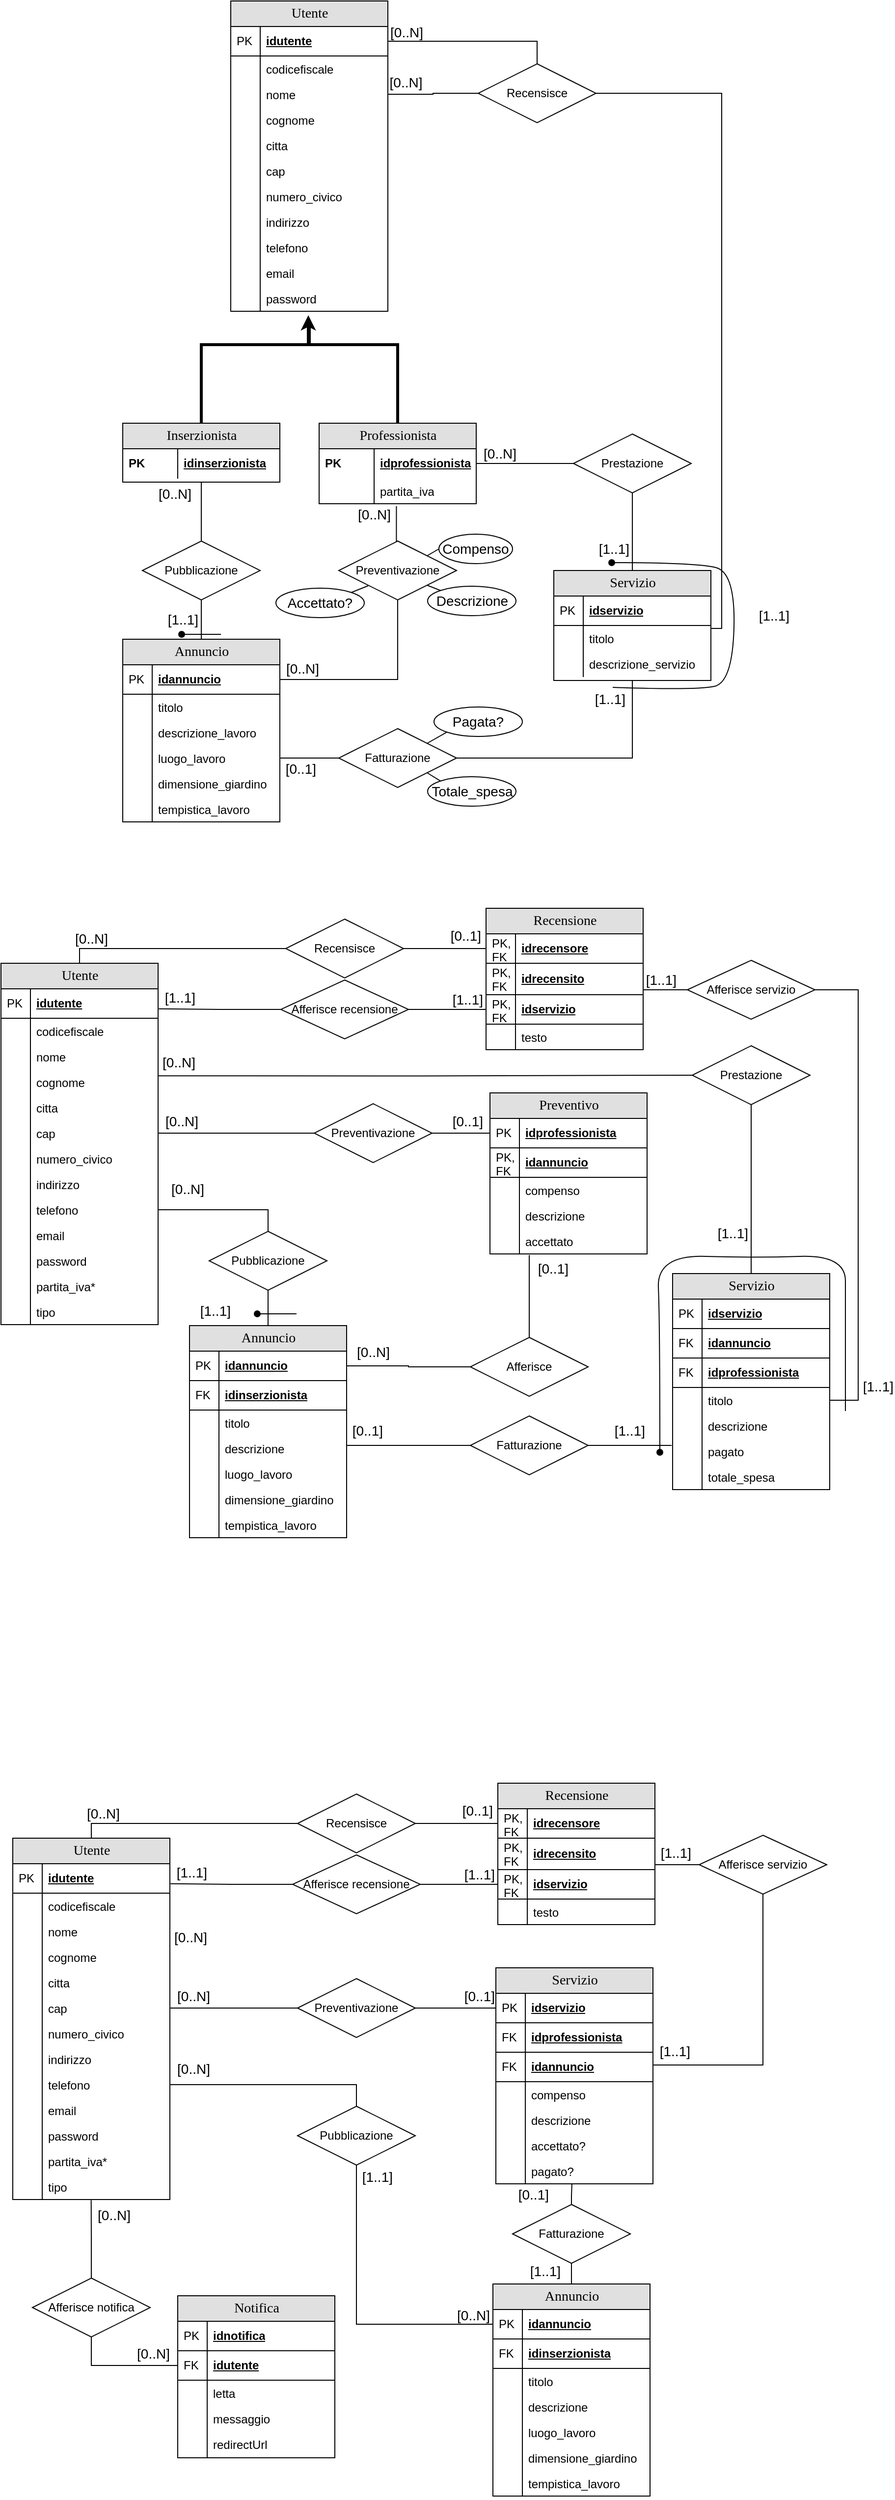 <mxfile version="20.5.3" type="device"><diagram name="Page-1" id="e56a1550-8fbb-45ad-956c-1786394a9013"><mxGraphModel dx="1185" dy="628" grid="1" gridSize="3" guides="1" tooltips="1" connect="1" arrows="1" fold="1" page="1" pageScale="1" pageWidth="1100" pageHeight="850" background="none" math="0" shadow="0"><root><mxCell id="0"/><mxCell id="1" parent="0"/><mxCell id="FBhTyVJgUP0eBF0LgEku-11" style="edgeStyle=orthogonalEdgeStyle;rounded=0;orthogonalLoop=1;jettySize=auto;html=1;exitX=0.5;exitY=0;exitDx=0;exitDy=0;strokeWidth=3;entryX=0.494;entryY=1.154;entryDx=0;entryDy=0;entryPerimeter=0;" parent="1" source="2e49270ec7c68f3f-48" target="FBhTyVJgUP0eBF0LgEku-106" edge="1"><mxGeometry relative="1" as="geometry"><mxPoint x="397" y="269" as="targetPoint"/><Array as="points"><mxPoint x="288" y="359"/><mxPoint x="397" y="359"/></Array></mxGeometry></mxCell><mxCell id="2e49270ec7c68f3f-48" value="Inserzionista" style="swimlane;html=1;fontStyle=0;childLayout=stackLayout;horizontal=1;startSize=26;fillColor=#e0e0e0;horizontalStack=0;resizeParent=1;resizeLast=0;collapsible=1;marginBottom=0;swimlaneFillColor=#ffffff;align=center;rounded=0;shadow=0;comic=0;labelBackgroundColor=none;strokeWidth=1;fontFamily=Verdana;fontSize=14" parent="1" vertex="1"><mxGeometry x="208" y="439" width="160" height="60" as="geometry"/></mxCell><mxCell id="2e49270ec7c68f3f-49" value="idinserzionista" style="shape=partialRectangle;top=0;left=0;right=0;bottom=0;html=1;align=left;verticalAlign=middle;fillColor=none;spacingLeft=60;spacingRight=4;whiteSpace=wrap;overflow=hidden;rotatable=0;points=[[0,0.5],[1,0.5]];portConstraint=eastwest;dropTarget=0;fontStyle=5;" parent="2e49270ec7c68f3f-48" vertex="1"><mxGeometry y="26" width="160" height="30" as="geometry"/></mxCell><mxCell id="2e49270ec7c68f3f-50" value="PK" style="shape=partialRectangle;fontStyle=1;top=0;left=0;bottom=0;html=1;fillColor=none;align=left;verticalAlign=middle;spacingLeft=4;spacingRight=4;whiteSpace=wrap;overflow=hidden;rotatable=0;points=[];portConstraint=eastwest;part=1;" parent="2e49270ec7c68f3f-49" vertex="1" connectable="0"><mxGeometry width="56" height="30" as="geometry"/></mxCell><mxCell id="2e49270ec7c68f3f-80" value="Utente" style="swimlane;html=1;fontStyle=0;childLayout=stackLayout;horizontal=1;startSize=26;fillColor=#e0e0e0;horizontalStack=0;resizeParent=1;resizeLast=0;collapsible=1;marginBottom=0;swimlaneFillColor=#ffffff;align=center;rounded=0;shadow=0;comic=0;labelBackgroundColor=none;strokeWidth=1;fontFamily=Verdana;fontSize=14" parent="1" vertex="1"><mxGeometry x="318" y="9" width="160" height="316" as="geometry"/></mxCell><mxCell id="2e49270ec7c68f3f-81" value="idutente" style="shape=partialRectangle;top=0;left=0;right=0;bottom=1;html=1;align=left;verticalAlign=middle;fillColor=none;spacingLeft=34;spacingRight=4;whiteSpace=wrap;overflow=hidden;rotatable=0;points=[[0,0.5],[1,0.5]];portConstraint=eastwest;dropTarget=0;fontStyle=5;" parent="2e49270ec7c68f3f-80" vertex="1"><mxGeometry y="26" width="160" height="30" as="geometry"/></mxCell><mxCell id="2e49270ec7c68f3f-82" value="PK" style="shape=partialRectangle;top=0;left=0;bottom=0;html=1;fillColor=none;align=left;verticalAlign=middle;spacingLeft=4;spacingRight=4;whiteSpace=wrap;overflow=hidden;rotatable=0;points=[];portConstraint=eastwest;part=1;" parent="2e49270ec7c68f3f-81" vertex="1" connectable="0"><mxGeometry width="30" height="30" as="geometry"/></mxCell><mxCell id="FBhTyVJgUP0eBF0LgEku-24" value="codicefiscale" style="shape=partialRectangle;top=0;left=0;right=0;bottom=0;html=1;align=left;verticalAlign=top;fillColor=none;spacingLeft=34;spacingRight=4;whiteSpace=wrap;overflow=hidden;rotatable=0;points=[[0,0.5],[1,0.5]];portConstraint=eastwest;dropTarget=0;" parent="2e49270ec7c68f3f-80" vertex="1"><mxGeometry y="56" width="160" height="26" as="geometry"/></mxCell><mxCell id="FBhTyVJgUP0eBF0LgEku-25" value="" style="shape=partialRectangle;top=0;left=0;bottom=0;html=1;fillColor=none;align=left;verticalAlign=top;spacingLeft=4;spacingRight=4;whiteSpace=wrap;overflow=hidden;rotatable=0;points=[];portConstraint=eastwest;part=1;" parent="FBhTyVJgUP0eBF0LgEku-24" vertex="1" connectable="0"><mxGeometry width="30" height="26" as="geometry"/></mxCell><mxCell id="2e49270ec7c68f3f-87" value="nome&lt;br&gt;" style="shape=partialRectangle;top=0;left=0;right=0;bottom=0;html=1;align=left;verticalAlign=top;fillColor=none;spacingLeft=34;spacingRight=4;whiteSpace=wrap;overflow=hidden;rotatable=0;points=[[0,0.5],[1,0.5]];portConstraint=eastwest;dropTarget=0;" parent="2e49270ec7c68f3f-80" vertex="1"><mxGeometry y="82" width="160" height="26" as="geometry"/></mxCell><mxCell id="2e49270ec7c68f3f-88" value="" style="shape=partialRectangle;top=0;left=0;bottom=0;html=1;fillColor=none;align=left;verticalAlign=top;spacingLeft=4;spacingRight=4;whiteSpace=wrap;overflow=hidden;rotatable=0;points=[];portConstraint=eastwest;part=1;" parent="2e49270ec7c68f3f-87" vertex="1" connectable="0"><mxGeometry width="30" height="26" as="geometry"/></mxCell><mxCell id="FBhTyVJgUP0eBF0LgEku-18" value="cognome" style="shape=partialRectangle;top=0;left=0;right=0;bottom=0;html=1;align=left;verticalAlign=top;fillColor=none;spacingLeft=34;spacingRight=4;whiteSpace=wrap;overflow=hidden;rotatable=0;points=[[0,0.5],[1,0.5]];portConstraint=eastwest;dropTarget=0;" parent="2e49270ec7c68f3f-80" vertex="1"><mxGeometry y="108" width="160" height="26" as="geometry"/></mxCell><mxCell id="FBhTyVJgUP0eBF0LgEku-19" value="" style="shape=partialRectangle;top=0;left=0;bottom=0;html=1;fillColor=none;align=left;verticalAlign=top;spacingLeft=4;spacingRight=4;whiteSpace=wrap;overflow=hidden;rotatable=0;points=[];portConstraint=eastwest;part=1;" parent="FBhTyVJgUP0eBF0LgEku-18" vertex="1" connectable="0"><mxGeometry width="30" height="26" as="geometry"/></mxCell><mxCell id="2e49270ec7c68f3f-85" value="citta" style="shape=partialRectangle;top=0;left=0;right=0;bottom=0;html=1;align=left;verticalAlign=top;fillColor=none;spacingLeft=34;spacingRight=4;whiteSpace=wrap;overflow=hidden;rotatable=0;points=[[0,0.5],[1,0.5]];portConstraint=eastwest;dropTarget=0;" parent="2e49270ec7c68f3f-80" vertex="1"><mxGeometry y="134" width="160" height="26" as="geometry"/></mxCell><mxCell id="2e49270ec7c68f3f-86" value="" style="shape=partialRectangle;top=0;left=0;bottom=0;html=1;fillColor=none;align=left;verticalAlign=top;spacingLeft=4;spacingRight=4;whiteSpace=wrap;overflow=hidden;rotatable=0;points=[];portConstraint=eastwest;part=1;" parent="2e49270ec7c68f3f-85" vertex="1" connectable="0"><mxGeometry width="30" height="26" as="geometry"/></mxCell><mxCell id="2e49270ec7c68f3f-83" value="cap" style="shape=partialRectangle;top=0;left=0;right=0;bottom=0;html=1;align=left;verticalAlign=top;fillColor=none;spacingLeft=34;spacingRight=4;whiteSpace=wrap;overflow=hidden;rotatable=0;points=[[0,0.5],[1,0.5]];portConstraint=eastwest;dropTarget=0;" parent="2e49270ec7c68f3f-80" vertex="1"><mxGeometry y="160" width="160" height="26" as="geometry"/></mxCell><mxCell id="2e49270ec7c68f3f-84" value="" style="shape=partialRectangle;top=0;left=0;bottom=0;html=1;fillColor=none;align=left;verticalAlign=top;spacingLeft=4;spacingRight=4;whiteSpace=wrap;overflow=hidden;rotatable=0;points=[];portConstraint=eastwest;part=1;" parent="2e49270ec7c68f3f-83" vertex="1" connectable="0"><mxGeometry width="30" height="26" as="geometry"/></mxCell><mxCell id="FBhTyVJgUP0eBF0LgEku-14" value="numero_civico" style="shape=partialRectangle;top=0;left=0;right=0;bottom=0;html=1;align=left;verticalAlign=top;fillColor=none;spacingLeft=34;spacingRight=4;whiteSpace=wrap;overflow=hidden;rotatable=0;points=[[0,0.5],[1,0.5]];portConstraint=eastwest;dropTarget=0;" parent="2e49270ec7c68f3f-80" vertex="1"><mxGeometry y="186" width="160" height="26" as="geometry"/></mxCell><mxCell id="FBhTyVJgUP0eBF0LgEku-15" value="" style="shape=partialRectangle;top=0;left=0;bottom=0;html=1;fillColor=none;align=left;verticalAlign=top;spacingLeft=4;spacingRight=4;whiteSpace=wrap;overflow=hidden;rotatable=0;points=[];portConstraint=eastwest;part=1;" parent="FBhTyVJgUP0eBF0LgEku-14" vertex="1" connectable="0"><mxGeometry width="30" height="26" as="geometry"/></mxCell><mxCell id="FBhTyVJgUP0eBF0LgEku-16" value="indirizzo" style="shape=partialRectangle;top=0;left=0;right=0;bottom=0;html=1;align=left;verticalAlign=top;fillColor=none;spacingLeft=34;spacingRight=4;whiteSpace=wrap;overflow=hidden;rotatable=0;points=[[0,0.5],[1,0.5]];portConstraint=eastwest;dropTarget=0;" parent="2e49270ec7c68f3f-80" vertex="1"><mxGeometry y="212" width="160" height="26" as="geometry"/></mxCell><mxCell id="FBhTyVJgUP0eBF0LgEku-17" value="" style="shape=partialRectangle;top=0;left=0;bottom=0;html=1;fillColor=none;align=left;verticalAlign=top;spacingLeft=4;spacingRight=4;whiteSpace=wrap;overflow=hidden;rotatable=0;points=[];portConstraint=eastwest;part=1;" parent="FBhTyVJgUP0eBF0LgEku-16" vertex="1" connectable="0"><mxGeometry width="30" height="26" as="geometry"/></mxCell><mxCell id="FBhTyVJgUP0eBF0LgEku-22" value="telefono" style="shape=partialRectangle;top=0;left=0;right=0;bottom=0;html=1;align=left;verticalAlign=top;fillColor=none;spacingLeft=34;spacingRight=4;whiteSpace=wrap;overflow=hidden;rotatable=0;points=[[0,0.5],[1,0.5]];portConstraint=eastwest;dropTarget=0;" parent="2e49270ec7c68f3f-80" vertex="1"><mxGeometry y="238" width="160" height="26" as="geometry"/></mxCell><mxCell id="FBhTyVJgUP0eBF0LgEku-23" value="" style="shape=partialRectangle;top=0;left=0;bottom=0;html=1;fillColor=none;align=left;verticalAlign=top;spacingLeft=4;spacingRight=4;whiteSpace=wrap;overflow=hidden;rotatable=0;points=[];portConstraint=eastwest;part=1;" parent="FBhTyVJgUP0eBF0LgEku-22" vertex="1" connectable="0"><mxGeometry width="30" height="26" as="geometry"/></mxCell><mxCell id="FBhTyVJgUP0eBF0LgEku-20" value="email" style="shape=partialRectangle;top=0;left=0;right=0;bottom=0;html=1;align=left;verticalAlign=top;fillColor=none;spacingLeft=34;spacingRight=4;whiteSpace=wrap;overflow=hidden;rotatable=0;points=[[0,0.5],[1,0.5]];portConstraint=eastwest;dropTarget=0;" parent="2e49270ec7c68f3f-80" vertex="1"><mxGeometry y="264" width="160" height="26" as="geometry"/></mxCell><mxCell id="FBhTyVJgUP0eBF0LgEku-21" value="" style="shape=partialRectangle;top=0;left=0;bottom=0;html=1;fillColor=none;align=left;verticalAlign=top;spacingLeft=4;spacingRight=4;whiteSpace=wrap;overflow=hidden;rotatable=0;points=[];portConstraint=eastwest;part=1;" parent="FBhTyVJgUP0eBF0LgEku-20" vertex="1" connectable="0"><mxGeometry width="30" height="26" as="geometry"/></mxCell><mxCell id="FBhTyVJgUP0eBF0LgEku-106" value="password" style="shape=partialRectangle;top=0;left=0;right=0;bottom=0;html=1;align=left;verticalAlign=top;fillColor=none;spacingLeft=34;spacingRight=4;whiteSpace=wrap;overflow=hidden;rotatable=0;points=[[0,0.5],[1,0.5]];portConstraint=eastwest;dropTarget=0;" parent="2e49270ec7c68f3f-80" vertex="1"><mxGeometry y="290" width="160" height="26" as="geometry"/></mxCell><mxCell id="FBhTyVJgUP0eBF0LgEku-107" value="" style="shape=partialRectangle;top=0;left=0;bottom=0;html=1;fillColor=none;align=left;verticalAlign=top;spacingLeft=4;spacingRight=4;whiteSpace=wrap;overflow=hidden;rotatable=0;points=[];portConstraint=eastwest;part=1;" parent="FBhTyVJgUP0eBF0LgEku-106" vertex="1" connectable="0"><mxGeometry width="30" height="26" as="geometry"/></mxCell><mxCell id="FBhTyVJgUP0eBF0LgEku-13" style="edgeStyle=orthogonalEdgeStyle;rounded=0;orthogonalLoop=1;jettySize=auto;html=1;exitX=0.5;exitY=0;exitDx=0;exitDy=0;endArrow=none;endFill=0;strokeWidth=3;" parent="1" source="FBhTyVJgUP0eBF0LgEku-3" edge="1"><mxGeometry relative="1" as="geometry"><mxPoint x="398" y="339" as="targetPoint"/><Array as="points"><mxPoint x="488" y="359"/><mxPoint x="398" y="359"/></Array></mxGeometry></mxCell><mxCell id="FBhTyVJgUP0eBF0LgEku-3" value="Professionista" style="swimlane;html=1;fontStyle=0;childLayout=stackLayout;horizontal=1;startSize=26;fillColor=#e0e0e0;horizontalStack=0;resizeParent=1;resizeLast=0;collapsible=1;marginBottom=0;swimlaneFillColor=#ffffff;align=center;rounded=0;shadow=0;comic=0;labelBackgroundColor=none;strokeWidth=1;fontFamily=Verdana;fontSize=14" parent="1" vertex="1"><mxGeometry x="408" y="439" width="160" height="82" as="geometry"/></mxCell><mxCell id="FBhTyVJgUP0eBF0LgEku-4" value="idprofessionista" style="shape=partialRectangle;top=0;left=0;right=0;bottom=0;html=1;align=left;verticalAlign=middle;fillColor=none;spacingLeft=60;spacingRight=4;whiteSpace=wrap;overflow=hidden;rotatable=0;points=[[0,0.5],[1,0.5]];portConstraint=eastwest;dropTarget=0;fontStyle=5;" parent="FBhTyVJgUP0eBF0LgEku-3" vertex="1"><mxGeometry y="26" width="160" height="30" as="geometry"/></mxCell><mxCell id="FBhTyVJgUP0eBF0LgEku-5" value="PK" style="shape=partialRectangle;fontStyle=1;top=0;left=0;bottom=0;html=1;fillColor=none;align=left;verticalAlign=middle;spacingLeft=4;spacingRight=4;whiteSpace=wrap;overflow=hidden;rotatable=0;points=[];portConstraint=eastwest;part=1;" parent="FBhTyVJgUP0eBF0LgEku-4" vertex="1" connectable="0"><mxGeometry width="56" height="30" as="geometry"/></mxCell><mxCell id="FBhTyVJgUP0eBF0LgEku-8" value="partita_iva" style="shape=partialRectangle;top=0;left=0;right=0;bottom=0;html=1;align=left;verticalAlign=top;fillColor=none;spacingLeft=60;spacingRight=4;whiteSpace=wrap;overflow=hidden;rotatable=0;points=[[0,0.5],[1,0.5]];portConstraint=eastwest;dropTarget=0;" parent="FBhTyVJgUP0eBF0LgEku-3" vertex="1"><mxGeometry y="56" width="160" height="26" as="geometry"/></mxCell><mxCell id="FBhTyVJgUP0eBF0LgEku-9" value="" style="shape=partialRectangle;top=0;left=0;bottom=0;html=1;fillColor=none;align=left;verticalAlign=top;spacingLeft=4;spacingRight=4;whiteSpace=wrap;overflow=hidden;rotatable=0;points=[];portConstraint=eastwest;part=1;" parent="FBhTyVJgUP0eBF0LgEku-8" vertex="1" connectable="0"><mxGeometry width="56" height="26" as="geometry"/></mxCell><mxCell id="FBhTyVJgUP0eBF0LgEku-41" value="Annuncio" style="swimlane;html=1;fontStyle=0;childLayout=stackLayout;horizontal=1;startSize=26;fillColor=#e0e0e0;horizontalStack=0;resizeParent=1;resizeLast=0;collapsible=1;marginBottom=0;swimlaneFillColor=#ffffff;align=center;rounded=0;shadow=0;comic=0;labelBackgroundColor=none;strokeWidth=1;fontFamily=Verdana;fontSize=14;swimlaneLine=1;" parent="1" vertex="1"><mxGeometry x="208" y="659" width="160" height="186" as="geometry"/></mxCell><mxCell id="FBhTyVJgUP0eBF0LgEku-42" value="idannuncio" style="shape=partialRectangle;top=0;left=0;right=0;bottom=1;html=1;align=left;verticalAlign=middle;fillColor=none;spacingLeft=34;spacingRight=4;whiteSpace=wrap;overflow=hidden;rotatable=0;points=[[0,0.5],[1,0.5]];portConstraint=eastwest;dropTarget=0;fontStyle=5;" parent="FBhTyVJgUP0eBF0LgEku-41" vertex="1"><mxGeometry y="26" width="160" height="30" as="geometry"/></mxCell><mxCell id="FBhTyVJgUP0eBF0LgEku-43" value="PK" style="shape=partialRectangle;top=0;left=0;bottom=0;html=1;fillColor=none;align=left;verticalAlign=middle;spacingLeft=4;spacingRight=4;whiteSpace=wrap;overflow=hidden;rotatable=0;points=[];portConstraint=eastwest;part=1;" parent="FBhTyVJgUP0eBF0LgEku-42" vertex="1" connectable="0"><mxGeometry width="30" height="30" as="geometry"/></mxCell><mxCell id="FBhTyVJgUP0eBF0LgEku-44" value="titolo" style="shape=partialRectangle;top=0;left=0;right=0;bottom=0;html=1;align=left;verticalAlign=top;fillColor=none;spacingLeft=34;spacingRight=4;whiteSpace=wrap;overflow=hidden;rotatable=0;points=[[0,0.5],[1,0.5]];portConstraint=eastwest;dropTarget=0;" parent="FBhTyVJgUP0eBF0LgEku-41" vertex="1"><mxGeometry y="56" width="160" height="26" as="geometry"/></mxCell><mxCell id="FBhTyVJgUP0eBF0LgEku-45" value="" style="shape=partialRectangle;top=0;left=0;bottom=0;html=1;fillColor=none;align=left;verticalAlign=top;spacingLeft=4;spacingRight=4;whiteSpace=wrap;overflow=hidden;rotatable=0;points=[];portConstraint=eastwest;part=1;" parent="FBhTyVJgUP0eBF0LgEku-44" vertex="1" connectable="0"><mxGeometry width="30" height="26" as="geometry"/></mxCell><mxCell id="FBhTyVJgUP0eBF0LgEku-46" value="descrizione_lavoro" style="shape=partialRectangle;top=0;left=0;right=0;bottom=0;html=1;align=left;verticalAlign=top;fillColor=none;spacingLeft=34;spacingRight=4;whiteSpace=wrap;overflow=hidden;rotatable=0;points=[[0,0.5],[1,0.5]];portConstraint=eastwest;dropTarget=0;" parent="FBhTyVJgUP0eBF0LgEku-41" vertex="1"><mxGeometry y="82" width="160" height="26" as="geometry"/></mxCell><mxCell id="FBhTyVJgUP0eBF0LgEku-47" value="" style="shape=partialRectangle;top=0;left=0;bottom=0;html=1;fillColor=none;align=left;verticalAlign=top;spacingLeft=4;spacingRight=4;whiteSpace=wrap;overflow=hidden;rotatable=0;points=[];portConstraint=eastwest;part=1;" parent="FBhTyVJgUP0eBF0LgEku-46" vertex="1" connectable="0"><mxGeometry width="30" height="26" as="geometry"/></mxCell><mxCell id="FBhTyVJgUP0eBF0LgEku-48" value="luogo_lavoro" style="shape=partialRectangle;top=0;left=0;right=0;bottom=0;html=1;align=left;verticalAlign=top;fillColor=none;spacingLeft=34;spacingRight=4;whiteSpace=wrap;overflow=hidden;rotatable=0;points=[[0,0.5],[1,0.5]];portConstraint=eastwest;dropTarget=0;" parent="FBhTyVJgUP0eBF0LgEku-41" vertex="1"><mxGeometry y="108" width="160" height="26" as="geometry"/></mxCell><mxCell id="FBhTyVJgUP0eBF0LgEku-49" value="" style="shape=partialRectangle;top=0;left=0;bottom=0;html=1;fillColor=none;align=left;verticalAlign=top;spacingLeft=4;spacingRight=4;whiteSpace=wrap;overflow=hidden;rotatable=0;points=[];portConstraint=eastwest;part=1;" parent="FBhTyVJgUP0eBF0LgEku-48" vertex="1" connectable="0"><mxGeometry width="30" height="26" as="geometry"/></mxCell><mxCell id="FBhTyVJgUP0eBF0LgEku-59" value="dimensione_giardino" style="shape=partialRectangle;top=0;left=0;right=0;bottom=0;html=1;align=left;verticalAlign=top;fillColor=none;spacingLeft=34;spacingRight=4;whiteSpace=wrap;overflow=hidden;rotatable=0;points=[[0,0.5],[1,0.5]];portConstraint=eastwest;dropTarget=0;" parent="FBhTyVJgUP0eBF0LgEku-41" vertex="1"><mxGeometry y="134" width="160" height="26" as="geometry"/></mxCell><mxCell id="FBhTyVJgUP0eBF0LgEku-60" value="" style="shape=partialRectangle;top=0;left=0;bottom=0;html=1;fillColor=none;align=left;verticalAlign=top;spacingLeft=4;spacingRight=4;whiteSpace=wrap;overflow=hidden;rotatable=0;points=[];portConstraint=eastwest;part=1;" parent="FBhTyVJgUP0eBF0LgEku-59" vertex="1" connectable="0"><mxGeometry width="30" height="26" as="geometry"/></mxCell><mxCell id="FBhTyVJgUP0eBF0LgEku-61" value="tempistica_lavoro" style="shape=partialRectangle;top=0;left=0;right=0;bottom=0;html=1;align=left;verticalAlign=top;fillColor=none;spacingLeft=34;spacingRight=4;whiteSpace=wrap;overflow=hidden;rotatable=0;points=[[0,0.5],[1,0.5]];portConstraint=eastwest;dropTarget=0;" parent="FBhTyVJgUP0eBF0LgEku-41" vertex="1"><mxGeometry y="160" width="160" height="26" as="geometry"/></mxCell><mxCell id="FBhTyVJgUP0eBF0LgEku-62" value="" style="shape=partialRectangle;top=0;left=0;bottom=0;html=1;fillColor=none;align=left;verticalAlign=top;spacingLeft=4;spacingRight=4;whiteSpace=wrap;overflow=hidden;rotatable=0;points=[];portConstraint=eastwest;part=1;" parent="FBhTyVJgUP0eBF0LgEku-61" vertex="1" connectable="0"><mxGeometry width="30" height="26" as="geometry"/></mxCell><mxCell id="FBhTyVJgUP0eBF0LgEku-93" style="edgeStyle=orthogonalEdgeStyle;rounded=0;orthogonalLoop=1;jettySize=auto;html=1;exitX=0.5;exitY=0;exitDx=0;exitDy=0;entryX=0.5;entryY=1;entryDx=0;entryDy=0;fontSize=14;endArrow=none;endFill=0;strokeWidth=1;" parent="1" source="FBhTyVJgUP0eBF0LgEku-52" target="2e49270ec7c68f3f-48" edge="1"><mxGeometry relative="1" as="geometry"/></mxCell><mxCell id="FBhTyVJgUP0eBF0LgEku-94" style="edgeStyle=orthogonalEdgeStyle;rounded=0;orthogonalLoop=1;jettySize=auto;html=1;exitX=0.5;exitY=1;exitDx=0;exitDy=0;entryX=0.5;entryY=0;entryDx=0;entryDy=0;fontSize=14;endArrow=none;endFill=0;strokeWidth=1;" parent="1" source="FBhTyVJgUP0eBF0LgEku-52" target="FBhTyVJgUP0eBF0LgEku-41" edge="1"><mxGeometry relative="1" as="geometry"/></mxCell><mxCell id="FBhTyVJgUP0eBF0LgEku-52" value="Pubblicazione" style="shape=rhombus;perimeter=rhombusPerimeter;whiteSpace=wrap;html=1;align=center;" parent="1" vertex="1"><mxGeometry x="228" y="559" width="120" height="60" as="geometry"/></mxCell><mxCell id="FBhTyVJgUP0eBF0LgEku-63" value="Servizio" style="swimlane;html=1;fontStyle=0;childLayout=stackLayout;horizontal=1;startSize=26;fillColor=#e0e0e0;horizontalStack=0;resizeParent=1;resizeLast=0;collapsible=1;marginBottom=0;swimlaneFillColor=#ffffff;align=center;rounded=0;shadow=0;comic=0;labelBackgroundColor=none;strokeWidth=1;fontFamily=Verdana;fontSize=14;swimlaneLine=1;" parent="1" vertex="1"><mxGeometry x="647" y="589" width="160" height="112" as="geometry"/></mxCell><mxCell id="FBhTyVJgUP0eBF0LgEku-64" value="idservizio" style="shape=partialRectangle;top=0;left=0;right=0;bottom=1;html=1;align=left;verticalAlign=middle;fillColor=none;spacingLeft=34;spacingRight=4;whiteSpace=wrap;overflow=hidden;rotatable=0;points=[[0,0.5],[1,0.5]];portConstraint=eastwest;dropTarget=0;fontStyle=5;" parent="FBhTyVJgUP0eBF0LgEku-63" vertex="1"><mxGeometry y="26" width="160" height="30" as="geometry"/></mxCell><mxCell id="FBhTyVJgUP0eBF0LgEku-65" value="PK" style="shape=partialRectangle;top=0;left=0;bottom=0;html=1;fillColor=none;align=left;verticalAlign=middle;spacingLeft=4;spacingRight=4;whiteSpace=wrap;overflow=hidden;rotatable=0;points=[];portConstraint=eastwest;part=1;" parent="FBhTyVJgUP0eBF0LgEku-64" vertex="1" connectable="0"><mxGeometry width="30" height="30" as="geometry"/></mxCell><mxCell id="FBhTyVJgUP0eBF0LgEku-66" value="titolo" style="shape=partialRectangle;top=0;left=0;right=0;bottom=0;html=1;align=left;verticalAlign=top;fillColor=none;spacingLeft=34;spacingRight=4;whiteSpace=wrap;overflow=hidden;rotatable=0;points=[[0,0.5],[1,0.5]];portConstraint=eastwest;dropTarget=0;" parent="FBhTyVJgUP0eBF0LgEku-63" vertex="1"><mxGeometry y="56" width="160" height="26" as="geometry"/></mxCell><mxCell id="FBhTyVJgUP0eBF0LgEku-67" value="" style="shape=partialRectangle;top=0;left=0;bottom=0;html=1;fillColor=none;align=left;verticalAlign=top;spacingLeft=4;spacingRight=4;whiteSpace=wrap;overflow=hidden;rotatable=0;points=[];portConstraint=eastwest;part=1;" parent="FBhTyVJgUP0eBF0LgEku-66" vertex="1" connectable="0"><mxGeometry width="30" height="26" as="geometry"/></mxCell><mxCell id="FBhTyVJgUP0eBF0LgEku-68" value="descrizione_servizio" style="shape=partialRectangle;top=0;left=0;right=0;bottom=0;html=1;align=left;verticalAlign=top;fillColor=none;spacingLeft=34;spacingRight=4;whiteSpace=wrap;overflow=hidden;rotatable=0;points=[[0,0.5],[1,0.5]];portConstraint=eastwest;dropTarget=0;" parent="FBhTyVJgUP0eBF0LgEku-63" vertex="1"><mxGeometry y="82" width="160" height="26" as="geometry"/></mxCell><mxCell id="FBhTyVJgUP0eBF0LgEku-69" value="" style="shape=partialRectangle;top=0;left=0;bottom=0;html=1;fillColor=none;align=left;verticalAlign=top;spacingLeft=4;spacingRight=4;whiteSpace=wrap;overflow=hidden;rotatable=0;points=[];portConstraint=eastwest;part=1;" parent="FBhTyVJgUP0eBF0LgEku-68" vertex="1" connectable="0"><mxGeometry width="30" height="26" as="geometry"/></mxCell><mxCell id="FBhTyVJgUP0eBF0LgEku-80" style="edgeStyle=orthogonalEdgeStyle;rounded=0;orthogonalLoop=1;jettySize=auto;html=1;exitX=0;exitY=0.5;exitDx=0;exitDy=0;entryX=1;entryY=0.5;entryDx=0;entryDy=0;fontSize=14;endArrow=none;endFill=0;strokeWidth=1;" parent="1" source="FBhTyVJgUP0eBF0LgEku-76" target="2e49270ec7c68f3f-87" edge="1"><mxGeometry relative="1" as="geometry"/></mxCell><mxCell id="FBhTyVJgUP0eBF0LgEku-81" value="[0..N]" style="edgeLabel;html=1;align=center;verticalAlign=middle;resizable=0;points=[];fontSize=14;" parent="FBhTyVJgUP0eBF0LgEku-80" vertex="1" connectable="0"><mxGeometry x="0.866" y="-2" relative="1" as="geometry"><mxPoint x="12" y="-10" as="offset"/></mxGeometry></mxCell><mxCell id="FBhTyVJgUP0eBF0LgEku-116" style="edgeStyle=orthogonalEdgeStyle;rounded=0;orthogonalLoop=1;jettySize=auto;html=1;exitX=1;exitY=0.5;exitDx=0;exitDy=0;entryX=0.997;entryY=1.1;entryDx=0;entryDy=0;fontSize=14;startArrow=none;startFill=0;endArrow=none;endFill=0;strokeWidth=1;entryPerimeter=0;" parent="1" source="FBhTyVJgUP0eBF0LgEku-76" target="FBhTyVJgUP0eBF0LgEku-64" edge="1"><mxGeometry relative="1" as="geometry"><Array as="points"><mxPoint x="818" y="103"/><mxPoint x="818" y="648"/></Array></mxGeometry></mxCell><mxCell id="FBhTyVJgUP0eBF0LgEku-76" value="Recensisce" style="shape=rhombus;perimeter=rhombusPerimeter;whiteSpace=wrap;html=1;align=center;" parent="1" vertex="1"><mxGeometry x="570" y="73" width="120" height="60" as="geometry"/></mxCell><mxCell id="FBhTyVJgUP0eBF0LgEku-77" value="" style="endArrow=none;html=1;rounded=0;strokeWidth=1;exitX=1;exitY=0.5;exitDx=0;exitDy=0;entryX=0.5;entryY=0;entryDx=0;entryDy=0;" parent="1" source="2e49270ec7c68f3f-81" target="FBhTyVJgUP0eBF0LgEku-76" edge="1"><mxGeometry relative="1" as="geometry"><mxPoint x="448" y="-71" as="sourcePoint"/><mxPoint x="608" y="-71" as="targetPoint"/><Array as="points"><mxPoint x="630" y="50"/></Array></mxGeometry></mxCell><mxCell id="FBhTyVJgUP0eBF0LgEku-78" value="[0..N]" style="resizable=0;html=1;align=right;verticalAlign=bottom;fontSize=14;" parent="FBhTyVJgUP0eBF0LgEku-77" connectable="0" vertex="1"><mxGeometry x="1" relative="1" as="geometry"><mxPoint x="-116" y="-22" as="offset"/></mxGeometry></mxCell><mxCell id="FBhTyVJgUP0eBF0LgEku-95" value="[0..N]" style="resizable=0;html=1;align=right;verticalAlign=bottom;fontSize=14;" parent="1" connectable="0" vertex="1"><mxGeometry x="1" relative="1" as="geometry"><mxPoint x="278" y="521" as="offset"/></mxGeometry></mxCell><mxCell id="FBhTyVJgUP0eBF0LgEku-97" value="[1..1]" style="resizable=0;html=1;align=right;verticalAlign=bottom;fontSize=14;" parent="1" connectable="0" vertex="1"><mxGeometry x="1" relative="1" as="geometry"><mxPoint x="285" y="649" as="offset"/></mxGeometry></mxCell><mxCell id="FBhTyVJgUP0eBF0LgEku-99" style="edgeStyle=orthogonalEdgeStyle;rounded=0;orthogonalLoop=1;jettySize=auto;html=1;exitX=0.5;exitY=0;exitDx=0;exitDy=0;entryX=0.492;entryY=1.096;entryDx=0;entryDy=0;entryPerimeter=0;fontSize=14;endArrow=none;endFill=0;strokeWidth=1;" parent="1" source="FBhTyVJgUP0eBF0LgEku-98" target="FBhTyVJgUP0eBF0LgEku-8" edge="1"><mxGeometry relative="1" as="geometry"/></mxCell><mxCell id="FBhTyVJgUP0eBF0LgEku-100" style="edgeStyle=orthogonalEdgeStyle;rounded=0;orthogonalLoop=1;jettySize=auto;html=1;exitX=0.5;exitY=1;exitDx=0;exitDy=0;entryX=1;entryY=0.5;entryDx=0;entryDy=0;fontSize=14;endArrow=none;endFill=0;strokeWidth=1;" parent="1" source="FBhTyVJgUP0eBF0LgEku-98" target="FBhTyVJgUP0eBF0LgEku-42" edge="1"><mxGeometry relative="1" as="geometry"><Array as="points"><mxPoint x="488" y="700"/></Array></mxGeometry></mxCell><mxCell id="FBhTyVJgUP0eBF0LgEku-98" value="Preventivazione" style="shape=rhombus;perimeter=rhombusPerimeter;whiteSpace=wrap;html=1;align=center;" parent="1" vertex="1"><mxGeometry x="428" y="559" width="120" height="60" as="geometry"/></mxCell><mxCell id="FBhTyVJgUP0eBF0LgEku-102" value="[0..N]" style="resizable=0;html=1;align=right;verticalAlign=bottom;fontSize=14;" parent="1" connectable="0" vertex="1"><mxGeometry x="1" relative="1" as="geometry"><mxPoint x="481" y="542" as="offset"/></mxGeometry></mxCell><mxCell id="FBhTyVJgUP0eBF0LgEku-103" value="[0..N]" style="resizable=0;html=1;align=right;verticalAlign=bottom;fontSize=14;" parent="1" connectable="0" vertex="1"><mxGeometry x="1" relative="1" as="geometry"><mxPoint x="408" y="699" as="offset"/></mxGeometry></mxCell><mxCell id="FBhTyVJgUP0eBF0LgEku-108" value="" style="endArrow=none;html=1;rounded=0;fontSize=14;strokeWidth=1;startArrow=oval;startFill=1;" parent="1" edge="1"><mxGeometry width="50" height="50" relative="1" as="geometry"><mxPoint x="268" y="654" as="sourcePoint"/><mxPoint x="308" y="654" as="targetPoint"/></mxGeometry></mxCell><mxCell id="FBhTyVJgUP0eBF0LgEku-109" value="Compenso" style="ellipse;whiteSpace=wrap;html=1;align=center;fontSize=14;" parent="1" vertex="1"><mxGeometry x="530" y="552" width="75" height="30" as="geometry"/></mxCell><mxCell id="FBhTyVJgUP0eBF0LgEku-110" value="Descrizione" style="ellipse;whiteSpace=wrap;html=1;align=center;fontSize=14;" parent="1" vertex="1"><mxGeometry x="518.5" y="605" width="90" height="30" as="geometry"/></mxCell><mxCell id="FBhTyVJgUP0eBF0LgEku-114" value="" style="endArrow=none;html=1;rounded=0;fontSize=14;strokeWidth=1;entryX=0;entryY=0.5;entryDx=0;entryDy=0;exitX=1;exitY=0;exitDx=0;exitDy=0;" parent="1" source="FBhTyVJgUP0eBF0LgEku-98" target="FBhTyVJgUP0eBF0LgEku-109" edge="1"><mxGeometry width="50" height="50" relative="1" as="geometry"><mxPoint x="568" y="569" as="sourcePoint"/><mxPoint x="618" y="519" as="targetPoint"/></mxGeometry></mxCell><mxCell id="FBhTyVJgUP0eBF0LgEku-115" value="" style="endArrow=none;html=1;rounded=0;fontSize=14;strokeWidth=1;entryX=1;entryY=1;entryDx=0;entryDy=0;exitX=0;exitY=0;exitDx=0;exitDy=0;" parent="1" source="FBhTyVJgUP0eBF0LgEku-110" target="FBhTyVJgUP0eBF0LgEku-98" edge="1"><mxGeometry width="50" height="50" relative="1" as="geometry"><mxPoint x="568" y="569" as="sourcePoint"/><mxPoint x="618" y="519" as="targetPoint"/></mxGeometry></mxCell><mxCell id="FBhTyVJgUP0eBF0LgEku-122" style="edgeStyle=orthogonalEdgeStyle;rounded=0;orthogonalLoop=1;jettySize=auto;html=1;exitX=1;exitY=0.5;exitDx=0;exitDy=0;entryX=0.5;entryY=1;entryDx=0;entryDy=0;fontSize=14;startArrow=none;startFill=0;endArrow=none;endFill=0;strokeWidth=1;" parent="1" source="FBhTyVJgUP0eBF0LgEku-117" target="FBhTyVJgUP0eBF0LgEku-63" edge="1"><mxGeometry relative="1" as="geometry"/></mxCell><mxCell id="FBhTyVJgUP0eBF0LgEku-117" value="Fatturazione" style="shape=rhombus;perimeter=rhombusPerimeter;whiteSpace=wrap;html=1;align=center;" parent="1" vertex="1"><mxGeometry x="428" y="750" width="120" height="60" as="geometry"/></mxCell><mxCell id="FBhTyVJgUP0eBF0LgEku-120" value="Totale_spesa" style="ellipse;whiteSpace=wrap;html=1;align=center;fontSize=14;" parent="1" vertex="1"><mxGeometry x="518.5" y="799" width="90" height="30" as="geometry"/></mxCell><mxCell id="FBhTyVJgUP0eBF0LgEku-121" value="" style="endArrow=none;html=1;rounded=0;fontSize=14;strokeWidth=1;entryX=1;entryY=1;entryDx=0;entryDy=0;exitX=0;exitY=0;exitDx=0;exitDy=0;" parent="1" source="FBhTyVJgUP0eBF0LgEku-120" target="FBhTyVJgUP0eBF0LgEku-117" edge="1"><mxGeometry width="50" height="50" relative="1" as="geometry"><mxPoint x="541.68" y="619.393" as="sourcePoint"/><mxPoint x="528" y="614" as="targetPoint"/></mxGeometry></mxCell><mxCell id="FBhTyVJgUP0eBF0LgEku-125" style="edgeStyle=orthogonalEdgeStyle;rounded=0;orthogonalLoop=1;jettySize=auto;html=1;exitX=1;exitY=0.5;exitDx=0;exitDy=0;entryX=0;entryY=0.5;entryDx=0;entryDy=0;fontSize=14;startArrow=none;startFill=0;endArrow=none;endFill=0;strokeWidth=1;" parent="1" source="FBhTyVJgUP0eBF0LgEku-48" target="FBhTyVJgUP0eBF0LgEku-117" edge="1"><mxGeometry relative="1" as="geometry"/></mxCell><mxCell id="FBhTyVJgUP0eBF0LgEku-128" style="edgeStyle=orthogonalEdgeStyle;rounded=0;orthogonalLoop=1;jettySize=auto;html=1;exitX=0.5;exitY=1;exitDx=0;exitDy=0;entryX=0.5;entryY=0;entryDx=0;entryDy=0;fontSize=14;startArrow=none;startFill=0;endArrow=none;endFill=0;strokeWidth=1;" parent="1" source="FBhTyVJgUP0eBF0LgEku-126" target="FBhTyVJgUP0eBF0LgEku-63" edge="1"><mxGeometry relative="1" as="geometry"/></mxCell><mxCell id="FBhTyVJgUP0eBF0LgEku-126" value="Prestazione" style="shape=rhombus;perimeter=rhombusPerimeter;whiteSpace=wrap;html=1;align=center;" parent="1" vertex="1"><mxGeometry x="667" y="450" width="120" height="60" as="geometry"/></mxCell><mxCell id="FBhTyVJgUP0eBF0LgEku-127" style="edgeStyle=orthogonalEdgeStyle;rounded=0;orthogonalLoop=1;jettySize=auto;html=1;exitX=1;exitY=0.5;exitDx=0;exitDy=0;entryX=0;entryY=0.5;entryDx=0;entryDy=0;fontSize=14;startArrow=none;startFill=0;endArrow=none;endFill=0;strokeWidth=1;" parent="1" source="FBhTyVJgUP0eBF0LgEku-4" target="FBhTyVJgUP0eBF0LgEku-126" edge="1"><mxGeometry relative="1" as="geometry"/></mxCell><mxCell id="FBhTyVJgUP0eBF0LgEku-131" value="[1..1]" style="resizable=0;html=1;align=right;verticalAlign=bottom;fontSize=14;" parent="1" connectable="0" vertex="1"><mxGeometry x="1" relative="1" as="geometry"><mxPoint x="724" y="577" as="offset"/></mxGeometry></mxCell><mxCell id="FBhTyVJgUP0eBF0LgEku-133" value="[0..N]" style="resizable=0;html=1;align=right;verticalAlign=bottom;fontSize=14;" parent="1" connectable="0" vertex="1"><mxGeometry x="1" relative="1" as="geometry"><mxPoint x="609" y="480" as="offset"/></mxGeometry></mxCell><mxCell id="FBhTyVJgUP0eBF0LgEku-134" value="[0..1]" style="resizable=0;html=1;align=right;verticalAlign=bottom;fontSize=14;" parent="1" connectable="0" vertex="1"><mxGeometry x="1" relative="1" as="geometry"><mxPoint x="405" y="801" as="offset"/></mxGeometry></mxCell><mxCell id="FBhTyVJgUP0eBF0LgEku-136" value="[1..1]" style="resizable=0;html=1;align=right;verticalAlign=bottom;fontSize=14;" parent="1" connectable="0" vertex="1"><mxGeometry x="1" relative="1" as="geometry"><mxPoint x="720" y="730" as="offset"/></mxGeometry></mxCell><mxCell id="FBhTyVJgUP0eBF0LgEku-138" value="[1..1]" style="resizable=0;html=1;align=right;verticalAlign=bottom;fontSize=14;" parent="1" connectable="0" vertex="1"><mxGeometry x="1" relative="1" as="geometry"><mxPoint x="887" y="645" as="offset"/></mxGeometry></mxCell><mxCell id="FBhTyVJgUP0eBF0LgEku-139" value="" style="curved=1;endArrow=oval;html=1;rounded=0;fontSize=14;strokeWidth=1;endFill=1;" parent="1" edge="1"><mxGeometry width="50" height="50" relative="1" as="geometry"><mxPoint x="707" y="708" as="sourcePoint"/><mxPoint x="706" y="581" as="targetPoint"/><Array as="points"><mxPoint x="792" y="711"/><mxPoint x="829" y="703"/><mxPoint x="832" y="591"/><mxPoint x="792" y="581"/></Array></mxGeometry></mxCell><mxCell id="FBhTyVJgUP0eBF0LgEku-142" value="Accettato?" style="ellipse;whiteSpace=wrap;html=1;align=center;fontSize=14;" parent="1" vertex="1"><mxGeometry x="364" y="607" width="90" height="30" as="geometry"/></mxCell><mxCell id="FBhTyVJgUP0eBF0LgEku-145" value="" style="endArrow=none;html=1;rounded=0;fontSize=14;strokeWidth=1;entryX=0.25;entryY=0.758;entryDx=0;entryDy=0;exitX=1;exitY=0;exitDx=0;exitDy=0;entryPerimeter=0;" parent="1" source="FBhTyVJgUP0eBF0LgEku-142" target="FBhTyVJgUP0eBF0LgEku-98" edge="1"><mxGeometry width="50" height="50" relative="1" as="geometry"><mxPoint x="471.68" y="618.393" as="sourcePoint"/><mxPoint x="458" y="613" as="targetPoint"/></mxGeometry></mxCell><mxCell id="FBhTyVJgUP0eBF0LgEku-146" value="Pagata?" style="ellipse;whiteSpace=wrap;html=1;align=center;fontSize=14;" parent="1" vertex="1"><mxGeometry x="525" y="728" width="90" height="30" as="geometry"/></mxCell><mxCell id="FBhTyVJgUP0eBF0LgEku-148" value="" style="endArrow=none;html=1;rounded=0;sketch=0;fontSize=14;strokeWidth=1;entryX=1;entryY=0;entryDx=0;entryDy=0;exitX=0;exitY=1;exitDx=0;exitDy=0;" parent="1" source="FBhTyVJgUP0eBF0LgEku-146" target="FBhTyVJgUP0eBF0LgEku-117" edge="1"><mxGeometry width="50" height="50" relative="1" as="geometry"><mxPoint x="428" y="848" as="sourcePoint"/><mxPoint x="478" y="798" as="targetPoint"/></mxGeometry></mxCell><mxCell id="peWC2un4s9eWEXUzJHRf-5" value="Utente" style="swimlane;html=1;fontStyle=0;childLayout=stackLayout;horizontal=1;startSize=26;fillColor=#e0e0e0;horizontalStack=0;resizeParent=1;resizeLast=0;collapsible=1;marginBottom=0;swimlaneFillColor=#ffffff;align=center;rounded=0;shadow=0;comic=0;labelBackgroundColor=none;strokeWidth=1;fontFamily=Verdana;fontSize=14" parent="1" vertex="1"><mxGeometry x="96" y="1880" width="160" height="368" as="geometry"/></mxCell><mxCell id="peWC2un4s9eWEXUzJHRf-6" value="idutente" style="shape=partialRectangle;top=0;left=0;right=0;bottom=1;html=1;align=left;verticalAlign=middle;fillColor=none;spacingLeft=34;spacingRight=4;whiteSpace=wrap;overflow=hidden;rotatable=0;points=[[0,0.5],[1,0.5]];portConstraint=eastwest;dropTarget=0;fontStyle=5;" parent="peWC2un4s9eWEXUzJHRf-5" vertex="1"><mxGeometry y="26" width="160" height="30" as="geometry"/></mxCell><mxCell id="peWC2un4s9eWEXUzJHRf-7" value="PK" style="shape=partialRectangle;top=0;left=0;bottom=0;html=1;fillColor=none;align=left;verticalAlign=middle;spacingLeft=4;spacingRight=4;whiteSpace=wrap;overflow=hidden;rotatable=0;points=[];portConstraint=eastwest;part=1;" parent="peWC2un4s9eWEXUzJHRf-6" vertex="1" connectable="0"><mxGeometry width="30" height="30" as="geometry"/></mxCell><mxCell id="peWC2un4s9eWEXUzJHRf-8" value="codicefiscale" style="shape=partialRectangle;top=0;left=0;right=0;bottom=0;html=1;align=left;verticalAlign=top;fillColor=none;spacingLeft=34;spacingRight=4;whiteSpace=wrap;overflow=hidden;rotatable=0;points=[[0,0.5],[1,0.5]];portConstraint=eastwest;dropTarget=0;" parent="peWC2un4s9eWEXUzJHRf-5" vertex="1"><mxGeometry y="56" width="160" height="26" as="geometry"/></mxCell><mxCell id="peWC2un4s9eWEXUzJHRf-9" value="" style="shape=partialRectangle;top=0;left=0;bottom=0;html=1;fillColor=none;align=left;verticalAlign=top;spacingLeft=4;spacingRight=4;whiteSpace=wrap;overflow=hidden;rotatable=0;points=[];portConstraint=eastwest;part=1;" parent="peWC2un4s9eWEXUzJHRf-8" vertex="1" connectable="0"><mxGeometry width="30" height="26" as="geometry"/></mxCell><mxCell id="peWC2un4s9eWEXUzJHRf-10" value="nome&lt;br&gt;" style="shape=partialRectangle;top=0;left=0;right=0;bottom=0;html=1;align=left;verticalAlign=top;fillColor=none;spacingLeft=34;spacingRight=4;whiteSpace=wrap;overflow=hidden;rotatable=0;points=[[0,0.5],[1,0.5]];portConstraint=eastwest;dropTarget=0;" parent="peWC2un4s9eWEXUzJHRf-5" vertex="1"><mxGeometry y="82" width="160" height="26" as="geometry"/></mxCell><mxCell id="peWC2un4s9eWEXUzJHRf-11" value="" style="shape=partialRectangle;top=0;left=0;bottom=0;html=1;fillColor=none;align=left;verticalAlign=top;spacingLeft=4;spacingRight=4;whiteSpace=wrap;overflow=hidden;rotatable=0;points=[];portConstraint=eastwest;part=1;" parent="peWC2un4s9eWEXUzJHRf-10" vertex="1" connectable="0"><mxGeometry width="30" height="26" as="geometry"/></mxCell><mxCell id="peWC2un4s9eWEXUzJHRf-12" value="cognome" style="shape=partialRectangle;top=0;left=0;right=0;bottom=0;html=1;align=left;verticalAlign=top;fillColor=none;spacingLeft=34;spacingRight=4;whiteSpace=wrap;overflow=hidden;rotatable=0;points=[[0,0.5],[1,0.5]];portConstraint=eastwest;dropTarget=0;" parent="peWC2un4s9eWEXUzJHRf-5" vertex="1"><mxGeometry y="108" width="160" height="26" as="geometry"/></mxCell><mxCell id="peWC2un4s9eWEXUzJHRf-13" value="" style="shape=partialRectangle;top=0;left=0;bottom=0;html=1;fillColor=none;align=left;verticalAlign=top;spacingLeft=4;spacingRight=4;whiteSpace=wrap;overflow=hidden;rotatable=0;points=[];portConstraint=eastwest;part=1;" parent="peWC2un4s9eWEXUzJHRf-12" vertex="1" connectable="0"><mxGeometry width="30" height="26" as="geometry"/></mxCell><mxCell id="peWC2un4s9eWEXUzJHRf-14" value="citta" style="shape=partialRectangle;top=0;left=0;right=0;bottom=0;html=1;align=left;verticalAlign=top;fillColor=none;spacingLeft=34;spacingRight=4;whiteSpace=wrap;overflow=hidden;rotatable=0;points=[[0,0.5],[1,0.5]];portConstraint=eastwest;dropTarget=0;" parent="peWC2un4s9eWEXUzJHRf-5" vertex="1"><mxGeometry y="134" width="160" height="26" as="geometry"/></mxCell><mxCell id="peWC2un4s9eWEXUzJHRf-15" value="" style="shape=partialRectangle;top=0;left=0;bottom=0;html=1;fillColor=none;align=left;verticalAlign=top;spacingLeft=4;spacingRight=4;whiteSpace=wrap;overflow=hidden;rotatable=0;points=[];portConstraint=eastwest;part=1;" parent="peWC2un4s9eWEXUzJHRf-14" vertex="1" connectable="0"><mxGeometry width="30" height="26" as="geometry"/></mxCell><mxCell id="peWC2un4s9eWEXUzJHRf-16" value="cap" style="shape=partialRectangle;top=0;left=0;right=0;bottom=0;html=1;align=left;verticalAlign=top;fillColor=none;spacingLeft=34;spacingRight=4;whiteSpace=wrap;overflow=hidden;rotatable=0;points=[[0,0.5],[1,0.5]];portConstraint=eastwest;dropTarget=0;" parent="peWC2un4s9eWEXUzJHRf-5" vertex="1"><mxGeometry y="160" width="160" height="26" as="geometry"/></mxCell><mxCell id="peWC2un4s9eWEXUzJHRf-17" value="" style="shape=partialRectangle;top=0;left=0;bottom=0;html=1;fillColor=none;align=left;verticalAlign=top;spacingLeft=4;spacingRight=4;whiteSpace=wrap;overflow=hidden;rotatable=0;points=[];portConstraint=eastwest;part=1;" parent="peWC2un4s9eWEXUzJHRf-16" vertex="1" connectable="0"><mxGeometry width="30" height="26" as="geometry"/></mxCell><mxCell id="peWC2un4s9eWEXUzJHRf-18" value="numero_civico" style="shape=partialRectangle;top=0;left=0;right=0;bottom=0;html=1;align=left;verticalAlign=top;fillColor=none;spacingLeft=34;spacingRight=4;whiteSpace=wrap;overflow=hidden;rotatable=0;points=[[0,0.5],[1,0.5]];portConstraint=eastwest;dropTarget=0;" parent="peWC2un4s9eWEXUzJHRf-5" vertex="1"><mxGeometry y="186" width="160" height="26" as="geometry"/></mxCell><mxCell id="peWC2un4s9eWEXUzJHRf-19" value="" style="shape=partialRectangle;top=0;left=0;bottom=0;html=1;fillColor=none;align=left;verticalAlign=top;spacingLeft=4;spacingRight=4;whiteSpace=wrap;overflow=hidden;rotatable=0;points=[];portConstraint=eastwest;part=1;" parent="peWC2un4s9eWEXUzJHRf-18" vertex="1" connectable="0"><mxGeometry width="30" height="26" as="geometry"/></mxCell><mxCell id="peWC2un4s9eWEXUzJHRf-20" value="indirizzo" style="shape=partialRectangle;top=0;left=0;right=0;bottom=0;html=1;align=left;verticalAlign=top;fillColor=none;spacingLeft=34;spacingRight=4;whiteSpace=wrap;overflow=hidden;rotatable=0;points=[[0,0.5],[1,0.5]];portConstraint=eastwest;dropTarget=0;" parent="peWC2un4s9eWEXUzJHRf-5" vertex="1"><mxGeometry y="212" width="160" height="26" as="geometry"/></mxCell><mxCell id="peWC2un4s9eWEXUzJHRf-21" value="" style="shape=partialRectangle;top=0;left=0;bottom=0;html=1;fillColor=none;align=left;verticalAlign=top;spacingLeft=4;spacingRight=4;whiteSpace=wrap;overflow=hidden;rotatable=0;points=[];portConstraint=eastwest;part=1;" parent="peWC2un4s9eWEXUzJHRf-20" vertex="1" connectable="0"><mxGeometry width="30" height="26" as="geometry"/></mxCell><mxCell id="peWC2un4s9eWEXUzJHRf-22" value="telefono" style="shape=partialRectangle;top=0;left=0;right=0;bottom=0;html=1;align=left;verticalAlign=top;fillColor=none;spacingLeft=34;spacingRight=4;whiteSpace=wrap;overflow=hidden;rotatable=0;points=[[0,0.5],[1,0.5]];portConstraint=eastwest;dropTarget=0;" parent="peWC2un4s9eWEXUzJHRf-5" vertex="1"><mxGeometry y="238" width="160" height="26" as="geometry"/></mxCell><mxCell id="peWC2un4s9eWEXUzJHRf-23" value="" style="shape=partialRectangle;top=0;left=0;bottom=0;html=1;fillColor=none;align=left;verticalAlign=top;spacingLeft=4;spacingRight=4;whiteSpace=wrap;overflow=hidden;rotatable=0;points=[];portConstraint=eastwest;part=1;" parent="peWC2un4s9eWEXUzJHRf-22" vertex="1" connectable="0"><mxGeometry width="30" height="26" as="geometry"/></mxCell><mxCell id="peWC2un4s9eWEXUzJHRf-24" value="email" style="shape=partialRectangle;top=0;left=0;right=0;bottom=0;html=1;align=left;verticalAlign=top;fillColor=none;spacingLeft=34;spacingRight=4;whiteSpace=wrap;overflow=hidden;rotatable=0;points=[[0,0.5],[1,0.5]];portConstraint=eastwest;dropTarget=0;" parent="peWC2un4s9eWEXUzJHRf-5" vertex="1"><mxGeometry y="264" width="160" height="26" as="geometry"/></mxCell><mxCell id="peWC2un4s9eWEXUzJHRf-25" value="" style="shape=partialRectangle;top=0;left=0;bottom=0;html=1;fillColor=none;align=left;verticalAlign=top;spacingLeft=4;spacingRight=4;whiteSpace=wrap;overflow=hidden;rotatable=0;points=[];portConstraint=eastwest;part=1;" parent="peWC2un4s9eWEXUzJHRf-24" vertex="1" connectable="0"><mxGeometry width="30" height="26" as="geometry"/></mxCell><mxCell id="peWC2un4s9eWEXUzJHRf-26" value="password" style="shape=partialRectangle;top=0;left=0;right=0;bottom=0;html=1;align=left;verticalAlign=top;fillColor=none;spacingLeft=34;spacingRight=4;whiteSpace=wrap;overflow=hidden;rotatable=0;points=[[0,0.5],[1,0.5]];portConstraint=eastwest;dropTarget=0;" parent="peWC2un4s9eWEXUzJHRf-5" vertex="1"><mxGeometry y="290" width="160" height="26" as="geometry"/></mxCell><mxCell id="peWC2un4s9eWEXUzJHRf-27" value="" style="shape=partialRectangle;top=0;left=0;bottom=0;html=1;fillColor=none;align=left;verticalAlign=top;spacingLeft=4;spacingRight=4;whiteSpace=wrap;overflow=hidden;rotatable=0;points=[];portConstraint=eastwest;part=1;" parent="peWC2un4s9eWEXUzJHRf-26" vertex="1" connectable="0"><mxGeometry width="30" height="26" as="geometry"/></mxCell><mxCell id="peWC2un4s9eWEXUzJHRf-93" value="partita_iva*" style="shape=partialRectangle;top=0;left=0;right=0;bottom=0;html=1;align=left;verticalAlign=top;fillColor=none;spacingLeft=34;spacingRight=4;whiteSpace=wrap;overflow=hidden;rotatable=0;points=[[0,0.5],[1,0.5]];portConstraint=eastwest;dropTarget=0;" parent="peWC2un4s9eWEXUzJHRf-5" vertex="1"><mxGeometry y="316" width="160" height="26" as="geometry"/></mxCell><mxCell id="peWC2un4s9eWEXUzJHRf-94" value="" style="shape=partialRectangle;top=0;left=0;bottom=0;html=1;fillColor=none;align=left;verticalAlign=top;spacingLeft=4;spacingRight=4;whiteSpace=wrap;overflow=hidden;rotatable=0;points=[];portConstraint=eastwest;part=1;" parent="peWC2un4s9eWEXUzJHRf-93" vertex="1" connectable="0"><mxGeometry width="30" height="26" as="geometry"/></mxCell><mxCell id="4aKMD3rIbDnMBHv0HARz-3" value="tipo" style="shape=partialRectangle;top=0;left=0;right=0;bottom=0;html=1;align=left;verticalAlign=top;fillColor=none;spacingLeft=34;spacingRight=4;whiteSpace=wrap;overflow=hidden;rotatable=0;points=[[0,0.5],[1,0.5]];portConstraint=eastwest;dropTarget=0;" parent="peWC2un4s9eWEXUzJHRf-5" vertex="1"><mxGeometry y="342" width="160" height="26" as="geometry"/></mxCell><mxCell id="4aKMD3rIbDnMBHv0HARz-4" value="" style="shape=partialRectangle;top=0;left=0;bottom=0;html=1;fillColor=none;align=left;verticalAlign=top;spacingLeft=4;spacingRight=4;whiteSpace=wrap;overflow=hidden;rotatable=0;points=[];portConstraint=eastwest;part=1;" parent="4aKMD3rIbDnMBHv0HARz-3" vertex="1" connectable="0"><mxGeometry width="30" height="26" as="geometry"/></mxCell><mxCell id="peWC2un4s9eWEXUzJHRf-34" value="Annuncio" style="swimlane;html=1;fontStyle=0;childLayout=stackLayout;horizontal=1;startSize=26;fillColor=#e0e0e0;horizontalStack=0;resizeParent=1;resizeLast=0;collapsible=1;marginBottom=0;swimlaneFillColor=#ffffff;align=center;rounded=0;shadow=0;comic=0;labelBackgroundColor=none;strokeWidth=1;fontFamily=Verdana;fontSize=14;swimlaneLine=1;" parent="1" vertex="1"><mxGeometry x="585" y="2334" width="160" height="216" as="geometry"/></mxCell><mxCell id="peWC2un4s9eWEXUzJHRf-35" value="idannuncio" style="shape=partialRectangle;top=0;left=0;right=0;bottom=1;html=1;align=left;verticalAlign=middle;fillColor=none;spacingLeft=34;spacingRight=4;whiteSpace=wrap;overflow=hidden;rotatable=0;points=[[0,0.5],[1,0.5]];portConstraint=eastwest;dropTarget=0;fontStyle=5;" parent="peWC2un4s9eWEXUzJHRf-34" vertex="1"><mxGeometry y="26" width="160" height="30" as="geometry"/></mxCell><mxCell id="peWC2un4s9eWEXUzJHRf-36" value="PK" style="shape=partialRectangle;top=0;left=0;bottom=0;html=1;fillColor=none;align=left;verticalAlign=middle;spacingLeft=4;spacingRight=4;whiteSpace=wrap;overflow=hidden;rotatable=0;points=[];portConstraint=eastwest;part=1;" parent="peWC2un4s9eWEXUzJHRf-35" vertex="1" connectable="0"><mxGeometry width="30" height="30" as="geometry"/></mxCell><mxCell id="4aKMD3rIbDnMBHv0HARz-37" value="idinserzionista" style="shape=partialRectangle;top=0;left=0;right=0;bottom=1;html=1;align=left;verticalAlign=middle;fillColor=none;spacingLeft=34;spacingRight=4;whiteSpace=wrap;overflow=hidden;rotatable=0;points=[[0,0.5],[1,0.5]];portConstraint=eastwest;dropTarget=0;fontStyle=5;" parent="peWC2un4s9eWEXUzJHRf-34" vertex="1"><mxGeometry y="56" width="160" height="30" as="geometry"/></mxCell><mxCell id="4aKMD3rIbDnMBHv0HARz-38" value="FK" style="shape=partialRectangle;top=0;left=0;bottom=0;html=1;fillColor=none;align=left;verticalAlign=middle;spacingLeft=4;spacingRight=4;whiteSpace=wrap;overflow=hidden;rotatable=0;points=[];portConstraint=eastwest;part=1;" parent="4aKMD3rIbDnMBHv0HARz-37" vertex="1" connectable="0"><mxGeometry width="30" height="30" as="geometry"/></mxCell><mxCell id="peWC2un4s9eWEXUzJHRf-37" value="titolo" style="shape=partialRectangle;top=0;left=0;right=0;bottom=0;html=1;align=left;verticalAlign=top;fillColor=none;spacingLeft=34;spacingRight=4;whiteSpace=wrap;overflow=hidden;rotatable=0;points=[[0,0.5],[1,0.5]];portConstraint=eastwest;dropTarget=0;" parent="peWC2un4s9eWEXUzJHRf-34" vertex="1"><mxGeometry y="86" width="160" height="26" as="geometry"/></mxCell><mxCell id="peWC2un4s9eWEXUzJHRf-38" value="" style="shape=partialRectangle;top=0;left=0;bottom=0;html=1;fillColor=none;align=left;verticalAlign=top;spacingLeft=4;spacingRight=4;whiteSpace=wrap;overflow=hidden;rotatable=0;points=[];portConstraint=eastwest;part=1;" parent="peWC2un4s9eWEXUzJHRf-37" vertex="1" connectable="0"><mxGeometry width="30" height="26" as="geometry"/></mxCell><mxCell id="peWC2un4s9eWEXUzJHRf-39" value="descrizione" style="shape=partialRectangle;top=0;left=0;right=0;bottom=0;html=1;align=left;verticalAlign=top;fillColor=none;spacingLeft=34;spacingRight=4;whiteSpace=wrap;overflow=hidden;rotatable=0;points=[[0,0.5],[1,0.5]];portConstraint=eastwest;dropTarget=0;" parent="peWC2un4s9eWEXUzJHRf-34" vertex="1"><mxGeometry y="112" width="160" height="26" as="geometry"/></mxCell><mxCell id="peWC2un4s9eWEXUzJHRf-40" value="" style="shape=partialRectangle;top=0;left=0;bottom=0;html=1;fillColor=none;align=left;verticalAlign=top;spacingLeft=4;spacingRight=4;whiteSpace=wrap;overflow=hidden;rotatable=0;points=[];portConstraint=eastwest;part=1;" parent="peWC2un4s9eWEXUzJHRf-39" vertex="1" connectable="0"><mxGeometry width="30" height="26" as="geometry"/></mxCell><mxCell id="peWC2un4s9eWEXUzJHRf-41" value="luogo_lavoro" style="shape=partialRectangle;top=0;left=0;right=0;bottom=0;html=1;align=left;verticalAlign=top;fillColor=none;spacingLeft=34;spacingRight=4;whiteSpace=wrap;overflow=hidden;rotatable=0;points=[[0,0.5],[1,0.5]];portConstraint=eastwest;dropTarget=0;" parent="peWC2un4s9eWEXUzJHRf-34" vertex="1"><mxGeometry y="138" width="160" height="26" as="geometry"/></mxCell><mxCell id="peWC2un4s9eWEXUzJHRf-42" value="" style="shape=partialRectangle;top=0;left=0;bottom=0;html=1;fillColor=none;align=left;verticalAlign=top;spacingLeft=4;spacingRight=4;whiteSpace=wrap;overflow=hidden;rotatable=0;points=[];portConstraint=eastwest;part=1;" parent="peWC2un4s9eWEXUzJHRf-41" vertex="1" connectable="0"><mxGeometry width="30" height="26" as="geometry"/></mxCell><mxCell id="peWC2un4s9eWEXUzJHRf-43" value="dimensione_giardino" style="shape=partialRectangle;top=0;left=0;right=0;bottom=0;html=1;align=left;verticalAlign=top;fillColor=none;spacingLeft=34;spacingRight=4;whiteSpace=wrap;overflow=hidden;rotatable=0;points=[[0,0.5],[1,0.5]];portConstraint=eastwest;dropTarget=0;" parent="peWC2un4s9eWEXUzJHRf-34" vertex="1"><mxGeometry y="164" width="160" height="26" as="geometry"/></mxCell><mxCell id="peWC2un4s9eWEXUzJHRf-44" value="" style="shape=partialRectangle;top=0;left=0;bottom=0;html=1;fillColor=none;align=left;verticalAlign=top;spacingLeft=4;spacingRight=4;whiteSpace=wrap;overflow=hidden;rotatable=0;points=[];portConstraint=eastwest;part=1;" parent="peWC2un4s9eWEXUzJHRf-43" vertex="1" connectable="0"><mxGeometry width="30" height="26" as="geometry"/></mxCell><mxCell id="peWC2un4s9eWEXUzJHRf-45" value="tempistica_lavoro" style="shape=partialRectangle;top=0;left=0;right=0;bottom=0;html=1;align=left;verticalAlign=top;fillColor=none;spacingLeft=34;spacingRight=4;whiteSpace=wrap;overflow=hidden;rotatable=0;points=[[0,0.5],[1,0.5]];portConstraint=eastwest;dropTarget=0;" parent="peWC2un4s9eWEXUzJHRf-34" vertex="1"><mxGeometry y="190" width="160" height="26" as="geometry"/></mxCell><mxCell id="peWC2un4s9eWEXUzJHRf-46" value="" style="shape=partialRectangle;top=0;left=0;bottom=0;html=1;fillColor=none;align=left;verticalAlign=top;spacingLeft=4;spacingRight=4;whiteSpace=wrap;overflow=hidden;rotatable=0;points=[];portConstraint=eastwest;part=1;" parent="peWC2un4s9eWEXUzJHRf-45" vertex="1" connectable="0"><mxGeometry width="30" height="26" as="geometry"/></mxCell><mxCell id="peWC2un4s9eWEXUzJHRf-57" style="edgeStyle=orthogonalEdgeStyle;rounded=0;orthogonalLoop=1;jettySize=auto;html=1;entryX=1.004;entryY=0.679;entryDx=0;entryDy=0;fontSize=14;endArrow=none;endFill=0;strokeWidth=1;exitX=0;exitY=0.5;exitDx=0;exitDy=0;entryPerimeter=0;" parent="1" source="4aKMD3rIbDnMBHv0HARz-7" target="peWC2un4s9eWEXUzJHRf-6" edge="1"><mxGeometry relative="1" as="geometry"><mxPoint x="465" y="1946" as="sourcePoint"/></mxGeometry></mxCell><mxCell id="4aKMD3rIbDnMBHv0HARz-1" style="edgeStyle=orthogonalEdgeStyle;rounded=0;orthogonalLoop=1;jettySize=auto;html=1;exitX=1;exitY=0.5;exitDx=0;exitDy=0;entryX=0;entryY=0.5;entryDx=0;entryDy=0;endArrow=none;endFill=0;" parent="1" source="peWC2un4s9eWEXUzJHRf-60" target="S8NfoxBnM_D9hu4Qypv0-40" edge="1"><mxGeometry relative="1" as="geometry"/></mxCell><mxCell id="peWC2un4s9eWEXUzJHRf-60" value="Recensisce" style="shape=rhombus;perimeter=rhombusPerimeter;whiteSpace=wrap;html=1;align=center;" parent="1" vertex="1"><mxGeometry x="386" y="1835" width="120" height="60" as="geometry"/></mxCell><mxCell id="peWC2un4s9eWEXUzJHRf-61" value="" style="endArrow=none;html=1;rounded=0;strokeWidth=1;exitX=0.5;exitY=0;exitDx=0;exitDy=0;entryX=0;entryY=0.5;entryDx=0;entryDy=0;" parent="1" source="peWC2un4s9eWEXUzJHRf-5" target="peWC2un4s9eWEXUzJHRf-60" edge="1"><mxGeometry relative="1" as="geometry"><mxPoint x="459" y="1689" as="sourcePoint"/><mxPoint x="619" y="1689" as="targetPoint"/><Array as="points"><mxPoint x="176" y="1865"/></Array></mxGeometry></mxCell><mxCell id="peWC2un4s9eWEXUzJHRf-62" value="[0..N]" style="resizable=0;html=1;align=right;verticalAlign=bottom;fontSize=14;" parent="peWC2un4s9eWEXUzJHRf-61" connectable="0" vertex="1"><mxGeometry x="1" relative="1" as="geometry"><mxPoint x="-181" as="offset"/></mxGeometry></mxCell><mxCell id="peWC2un4s9eWEXUzJHRf-65" style="edgeStyle=orthogonalEdgeStyle;rounded=0;orthogonalLoop=1;jettySize=auto;html=1;exitX=0;exitY=0.5;exitDx=0;exitDy=0;entryX=1;entryY=0.5;entryDx=0;entryDy=0;fontSize=14;endArrow=none;endFill=0;strokeWidth=1;" parent="1" source="S8NfoxBnM_D9hu4Qypv0-23" target="peWC2un4s9eWEXUzJHRf-16" edge="1"><mxGeometry relative="1" as="geometry"><mxPoint x="583" y="2077.5" as="sourcePoint"/><mxPoint x="581.72" y="2041.996" as="targetPoint"/></mxGeometry></mxCell><mxCell id="peWC2un4s9eWEXUzJHRf-66" style="edgeStyle=orthogonalEdgeStyle;rounded=0;orthogonalLoop=1;jettySize=auto;html=1;entryX=0.5;entryY=0;entryDx=0;entryDy=0;fontSize=14;endArrow=none;endFill=0;strokeWidth=1;exitX=0.5;exitY=1;exitDx=0;exitDy=0;" parent="1" source="S8NfoxBnM_D9hu4Qypv0-26" target="peWC2un4s9eWEXUzJHRf-34" edge="1"><mxGeometry relative="1" as="geometry"><mxPoint x="583" y="2222" as="sourcePoint"/></mxGeometry></mxCell><mxCell id="peWC2un4s9eWEXUzJHRf-68" value="[0..N]" style="resizable=0;html=1;align=right;verticalAlign=bottom;fontSize=14;" parent="1" connectable="0" vertex="1"><mxGeometry x="1" relative="1" as="geometry"><mxPoint x="297" y="2051" as="offset"/></mxGeometry></mxCell><mxCell id="peWC2un4s9eWEXUzJHRf-69" value="[0..N]" style="resizable=0;html=1;align=right;verticalAlign=bottom;fontSize=14;" parent="1" connectable="0" vertex="1"><mxGeometry x="1" relative="1" as="geometry"><mxPoint x="582" y="2376" as="offset"/></mxGeometry></mxCell><mxCell id="peWC2un4s9eWEXUzJHRf-84" value="[0..N]" style="resizable=0;html=1;align=right;verticalAlign=bottom;fontSize=14;" parent="1" connectable="0" vertex="1"><mxGeometry x="1" relative="1" as="geometry"><mxPoint x="294" y="1991" as="offset"/></mxGeometry></mxCell><mxCell id="peWC2un4s9eWEXUzJHRf-87" value="[1..1]" style="resizable=0;html=1;align=right;verticalAlign=bottom;fontSize=14;" parent="1" connectable="0" vertex="1"><mxGeometry x="1" relative="1" as="geometry"><mxPoint x="786" y="2107" as="offset"/></mxGeometry></mxCell><mxCell id="S8NfoxBnM_D9hu4Qypv0-6" value="[1..1]" style="resizable=0;html=1;align=right;verticalAlign=bottom;fontSize=14;" parent="1" connectable="0" vertex="1"><mxGeometry x="1" relative="1" as="geometry"><mxPoint x="483" y="2235" as="offset"/></mxGeometry></mxCell><mxCell id="S8NfoxBnM_D9hu4Qypv0-7" value="Pubblicazione" style="shape=rhombus;perimeter=rhombusPerimeter;whiteSpace=wrap;html=1;align=center;" parent="1" vertex="1"><mxGeometry x="386" y="2153" width="120" height="60" as="geometry"/></mxCell><mxCell id="S8NfoxBnM_D9hu4Qypv0-8" value="[0..N]" style="resizable=0;html=1;align=right;verticalAlign=bottom;fontSize=14;" parent="1" connectable="0" vertex="1"><mxGeometry x="1" relative="1" as="geometry"><mxPoint x="297" y="2125" as="offset"/></mxGeometry></mxCell><mxCell id="S8NfoxBnM_D9hu4Qypv0-9" style="edgeStyle=orthogonalEdgeStyle;rounded=0;orthogonalLoop=1;jettySize=auto;html=1;exitX=0.5;exitY=1;exitDx=0;exitDy=0;entryX=0;entryY=0.5;entryDx=0;entryDy=0;fontSize=14;endArrow=none;endFill=0;strokeWidth=1;" parent="1" source="S8NfoxBnM_D9hu4Qypv0-7" target="peWC2un4s9eWEXUzJHRf-35" edge="1"><mxGeometry relative="1" as="geometry"><mxPoint x="495.0" y="2141" as="sourcePoint"/><mxPoint x="375" y="2222" as="targetPoint"/><Array as="points"><mxPoint x="446" y="2375"/></Array></mxGeometry></mxCell><mxCell id="S8NfoxBnM_D9hu4Qypv0-10" style="edgeStyle=orthogonalEdgeStyle;rounded=0;orthogonalLoop=1;jettySize=auto;html=1;exitX=1;exitY=0.5;exitDx=0;exitDy=0;entryX=0.5;entryY=0;entryDx=0;entryDy=0;fontSize=14;endArrow=none;endFill=0;strokeWidth=1;" parent="1" source="peWC2un4s9eWEXUzJHRf-22" target="S8NfoxBnM_D9hu4Qypv0-7" edge="1"><mxGeometry relative="1" as="geometry"><mxPoint x="354" y="2135" as="sourcePoint"/><mxPoint x="354" y="2216" as="targetPoint"/></mxGeometry></mxCell><mxCell id="S8NfoxBnM_D9hu4Qypv0-12" value="Servizio" style="swimlane;html=1;fontStyle=0;childLayout=stackLayout;horizontal=1;startSize=26;fillColor=#e0e0e0;horizontalStack=0;resizeParent=1;resizeLast=0;collapsible=1;marginBottom=0;swimlaneFillColor=#ffffff;align=center;rounded=0;shadow=0;comic=0;labelBackgroundColor=none;strokeWidth=1;fontFamily=Verdana;fontSize=14;swimlaneLine=1;" parent="1" vertex="1"><mxGeometry x="588" y="2012" width="160" height="220" as="geometry"/></mxCell><mxCell id="S8NfoxBnM_D9hu4Qypv0-13" value="idservizio" style="shape=partialRectangle;top=0;left=0;right=0;bottom=1;html=1;align=left;verticalAlign=middle;fillColor=none;spacingLeft=34;spacingRight=4;whiteSpace=wrap;overflow=hidden;rotatable=0;points=[[0,0.5],[1,0.5]];portConstraint=eastwest;dropTarget=0;fontStyle=5;" parent="S8NfoxBnM_D9hu4Qypv0-12" vertex="1"><mxGeometry y="26" width="160" height="30" as="geometry"/></mxCell><mxCell id="S8NfoxBnM_D9hu4Qypv0-14" value="PK" style="shape=partialRectangle;top=0;left=0;bottom=0;html=1;fillColor=none;align=left;verticalAlign=middle;spacingLeft=4;spacingRight=4;whiteSpace=wrap;overflow=hidden;rotatable=0;points=[];portConstraint=eastwest;part=1;" parent="S8NfoxBnM_D9hu4Qypv0-13" vertex="1" connectable="0"><mxGeometry width="30" height="30" as="geometry"/></mxCell><mxCell id="4aKMD3rIbDnMBHv0HARz-163" value="idprofessionista" style="shape=partialRectangle;top=0;left=0;right=0;bottom=1;html=1;align=left;verticalAlign=middle;fillColor=none;spacingLeft=34;spacingRight=4;whiteSpace=wrap;overflow=hidden;rotatable=0;points=[[0,0.5],[1,0.5]];portConstraint=eastwest;dropTarget=0;fontStyle=5;" parent="S8NfoxBnM_D9hu4Qypv0-12" vertex="1"><mxGeometry y="56" width="160" height="30" as="geometry"/></mxCell><mxCell id="4aKMD3rIbDnMBHv0HARz-164" value="FK" style="shape=partialRectangle;top=0;left=0;bottom=0;html=1;fillColor=none;align=left;verticalAlign=middle;spacingLeft=4;spacingRight=4;whiteSpace=wrap;overflow=hidden;rotatable=0;points=[];portConstraint=eastwest;part=1;" parent="4aKMD3rIbDnMBHv0HARz-163" vertex="1" connectable="0"><mxGeometry width="30" height="30" as="geometry"/></mxCell><mxCell id="S8NfoxBnM_D9hu4Qypv0-19" value="idannuncio" style="shape=partialRectangle;top=0;left=0;right=0;bottom=1;html=1;align=left;verticalAlign=middle;fillColor=none;spacingLeft=34;spacingRight=4;whiteSpace=wrap;overflow=hidden;rotatable=0;points=[[0,0.5],[1,0.5]];portConstraint=eastwest;dropTarget=0;fontStyle=5;" parent="S8NfoxBnM_D9hu4Qypv0-12" vertex="1"><mxGeometry y="86" width="160" height="30" as="geometry"/></mxCell><mxCell id="S8NfoxBnM_D9hu4Qypv0-20" value="FK" style="shape=partialRectangle;top=0;left=0;bottom=0;html=1;fillColor=none;align=left;verticalAlign=middle;spacingLeft=4;spacingRight=4;whiteSpace=wrap;overflow=hidden;rotatable=0;points=[];portConstraint=eastwest;part=1;" parent="S8NfoxBnM_D9hu4Qypv0-19" vertex="1" connectable="0"><mxGeometry width="30" height="30" as="geometry"/></mxCell><mxCell id="S8NfoxBnM_D9hu4Qypv0-15" value="compenso" style="shape=partialRectangle;top=0;left=0;right=0;bottom=0;html=1;align=left;verticalAlign=top;fillColor=none;spacingLeft=34;spacingRight=4;whiteSpace=wrap;overflow=hidden;rotatable=0;points=[[0,0.5],[1,0.5]];portConstraint=eastwest;dropTarget=0;" parent="S8NfoxBnM_D9hu4Qypv0-12" vertex="1"><mxGeometry y="116" width="160" height="26" as="geometry"/></mxCell><mxCell id="S8NfoxBnM_D9hu4Qypv0-16" value="" style="shape=partialRectangle;top=0;left=0;bottom=0;html=1;fillColor=none;align=left;verticalAlign=top;spacingLeft=4;spacingRight=4;whiteSpace=wrap;overflow=hidden;rotatable=0;points=[];portConstraint=eastwest;part=1;" parent="S8NfoxBnM_D9hu4Qypv0-15" vertex="1" connectable="0"><mxGeometry width="30" height="26" as="geometry"/></mxCell><mxCell id="S8NfoxBnM_D9hu4Qypv0-17" value="descrizione" style="shape=partialRectangle;top=0;left=0;right=0;bottom=0;html=1;align=left;verticalAlign=top;fillColor=none;spacingLeft=34;spacingRight=4;whiteSpace=wrap;overflow=hidden;rotatable=0;points=[[0,0.5],[1,0.5]];portConstraint=eastwest;dropTarget=0;" parent="S8NfoxBnM_D9hu4Qypv0-12" vertex="1"><mxGeometry y="142" width="160" height="26" as="geometry"/></mxCell><mxCell id="S8NfoxBnM_D9hu4Qypv0-18" value="" style="shape=partialRectangle;top=0;left=0;bottom=0;html=1;fillColor=none;align=left;verticalAlign=top;spacingLeft=4;spacingRight=4;whiteSpace=wrap;overflow=hidden;rotatable=0;points=[];portConstraint=eastwest;part=1;" parent="S8NfoxBnM_D9hu4Qypv0-17" vertex="1" connectable="0"><mxGeometry width="30" height="26" as="geometry"/></mxCell><mxCell id="S8NfoxBnM_D9hu4Qypv0-21" value="accettato?" style="shape=partialRectangle;top=0;left=0;right=0;bottom=0;html=1;align=left;verticalAlign=top;fillColor=none;spacingLeft=34;spacingRight=4;whiteSpace=wrap;overflow=hidden;rotatable=0;points=[[0,0.5],[1,0.5]];portConstraint=eastwest;dropTarget=0;" parent="S8NfoxBnM_D9hu4Qypv0-12" vertex="1"><mxGeometry y="168" width="160" height="26" as="geometry"/></mxCell><mxCell id="S8NfoxBnM_D9hu4Qypv0-22" value="" style="shape=partialRectangle;top=0;left=0;bottom=0;html=1;fillColor=none;align=left;verticalAlign=top;spacingLeft=4;spacingRight=4;whiteSpace=wrap;overflow=hidden;rotatable=0;points=[];portConstraint=eastwest;part=1;" parent="S8NfoxBnM_D9hu4Qypv0-21" vertex="1" connectable="0"><mxGeometry width="30" height="26" as="geometry"/></mxCell><mxCell id="4aKMD3rIbDnMBHv0HARz-41" value="pagato?" style="shape=partialRectangle;top=0;left=0;right=0;bottom=0;html=1;align=left;verticalAlign=top;fillColor=none;spacingLeft=34;spacingRight=4;whiteSpace=wrap;overflow=hidden;rotatable=0;points=[[0,0.5],[1,0.5]];portConstraint=eastwest;dropTarget=0;" parent="S8NfoxBnM_D9hu4Qypv0-12" vertex="1"><mxGeometry y="194" width="160" height="26" as="geometry"/></mxCell><mxCell id="4aKMD3rIbDnMBHv0HARz-42" value="" style="shape=partialRectangle;top=0;left=0;bottom=0;html=1;fillColor=none;align=left;verticalAlign=top;spacingLeft=4;spacingRight=4;whiteSpace=wrap;overflow=hidden;rotatable=0;points=[];portConstraint=eastwest;part=1;" parent="4aKMD3rIbDnMBHv0HARz-41" vertex="1" connectable="0"><mxGeometry width="30" height="26" as="geometry"/></mxCell><mxCell id="S8NfoxBnM_D9hu4Qypv0-23" value="Preventivazione" style="shape=rhombus;perimeter=rhombusPerimeter;whiteSpace=wrap;html=1;align=center;" parent="1" vertex="1"><mxGeometry x="386" y="2023" width="120" height="60" as="geometry"/></mxCell><mxCell id="S8NfoxBnM_D9hu4Qypv0-25" style="edgeStyle=orthogonalEdgeStyle;rounded=0;orthogonalLoop=1;jettySize=auto;html=1;exitX=0;exitY=0.5;exitDx=0;exitDy=0;entryX=1;entryY=0.5;entryDx=0;entryDy=0;fontSize=14;endArrow=none;endFill=0;strokeWidth=1;" parent="1" source="S8NfoxBnM_D9hu4Qypv0-13" target="S8NfoxBnM_D9hu4Qypv0-23" edge="1"><mxGeometry relative="1" as="geometry"><mxPoint x="591" y="2114" as="sourcePoint"/><mxPoint x="432" y="2114" as="targetPoint"/></mxGeometry></mxCell><mxCell id="4aKMD3rIbDnMBHv0HARz-43" style="edgeStyle=orthogonalEdgeStyle;rounded=0;orthogonalLoop=1;jettySize=auto;html=1;exitX=0.5;exitY=0;exitDx=0;exitDy=0;entryX=0.484;entryY=1.016;entryDx=0;entryDy=0;endArrow=none;endFill=0;entryPerimeter=0;" parent="1" source="S8NfoxBnM_D9hu4Qypv0-26" target="4aKMD3rIbDnMBHv0HARz-41" edge="1"><mxGeometry relative="1" as="geometry"><Array as="points"><mxPoint x="665" y="2244"/><mxPoint x="665" y="2244"/></Array></mxGeometry></mxCell><mxCell id="S8NfoxBnM_D9hu4Qypv0-26" value="Fatturazione" style="shape=rhombus;perimeter=rhombusPerimeter;whiteSpace=wrap;html=1;align=center;" parent="1" vertex="1"><mxGeometry x="605" y="2253" width="120" height="60" as="geometry"/></mxCell><mxCell id="S8NfoxBnM_D9hu4Qypv0-29" value="[0..1]" style="resizable=0;html=1;align=right;verticalAlign=bottom;fontSize=14;" parent="1" connectable="0" vertex="1"><mxGeometry x="1" relative="1" as="geometry"><mxPoint x="587" y="2051" as="offset"/></mxGeometry></mxCell><mxCell id="S8NfoxBnM_D9hu4Qypv0-30" value="[0..1]" style="resizable=0;html=1;align=right;verticalAlign=bottom;fontSize=14;" parent="1" connectable="0" vertex="1"><mxGeometry x="1" relative="1" as="geometry"><mxPoint x="642" y="2253" as="offset"/></mxGeometry></mxCell><mxCell id="S8NfoxBnM_D9hu4Qypv0-39" value="Recensione" style="swimlane;html=1;fontStyle=0;childLayout=stackLayout;horizontal=1;startSize=26;fillColor=#e0e0e0;horizontalStack=0;resizeParent=1;resizeLast=0;collapsible=1;marginBottom=0;swimlaneFillColor=#ffffff;align=center;rounded=0;shadow=0;comic=0;labelBackgroundColor=none;strokeWidth=1;fontFamily=Verdana;fontSize=14;swimlaneLine=1;" parent="1" vertex="1"><mxGeometry x="590" y="1824" width="160" height="144" as="geometry"/></mxCell><mxCell id="S8NfoxBnM_D9hu4Qypv0-40" value="idrecensore" style="shape=partialRectangle;top=0;left=0;right=0;bottom=1;html=1;align=left;verticalAlign=middle;fillColor=none;spacingLeft=34;spacingRight=4;whiteSpace=wrap;overflow=hidden;rotatable=0;points=[[0,0.5],[1,0.5]];portConstraint=eastwest;dropTarget=0;fontStyle=5;" parent="S8NfoxBnM_D9hu4Qypv0-39" vertex="1"><mxGeometry y="26" width="160" height="30" as="geometry"/></mxCell><mxCell id="S8NfoxBnM_D9hu4Qypv0-41" value="PK,&lt;br&gt;FK" style="shape=partialRectangle;top=0;left=0;bottom=0;html=1;fillColor=none;align=left;verticalAlign=middle;spacingLeft=4;spacingRight=4;whiteSpace=wrap;overflow=hidden;rotatable=0;points=[];portConstraint=eastwest;part=1;" parent="S8NfoxBnM_D9hu4Qypv0-40" vertex="1" connectable="0"><mxGeometry width="30" height="30" as="geometry"/></mxCell><mxCell id="4aKMD3rIbDnMBHv0HARz-5" value="idrecensito" style="shape=partialRectangle;top=0;left=0;right=0;bottom=1;html=1;align=left;verticalAlign=middle;fillColor=none;spacingLeft=34;spacingRight=4;whiteSpace=wrap;overflow=hidden;rotatable=0;points=[[0,0.5],[1,0.5]];portConstraint=eastwest;dropTarget=0;fontStyle=5;" parent="S8NfoxBnM_D9hu4Qypv0-39" vertex="1"><mxGeometry y="56" width="160" height="32" as="geometry"/></mxCell><mxCell id="4aKMD3rIbDnMBHv0HARz-6" value="PK,&lt;br&gt;FK" style="shape=partialRectangle;top=0;left=0;bottom=0;html=1;fillColor=none;align=left;verticalAlign=middle;spacingLeft=4;spacingRight=4;whiteSpace=wrap;overflow=hidden;rotatable=0;points=[];portConstraint=eastwest;part=1;" parent="4aKMD3rIbDnMBHv0HARz-5" vertex="1" connectable="0"><mxGeometry width="30" height="32" as="geometry"/></mxCell><mxCell id="S8NfoxBnM_D9hu4Qypv0-42" value="idservizio" style="shape=partialRectangle;top=0;left=0;right=0;bottom=1;html=1;align=left;verticalAlign=middle;fillColor=none;spacingLeft=34;spacingRight=4;whiteSpace=wrap;overflow=hidden;rotatable=0;points=[[0,0.5],[1,0.5]];portConstraint=eastwest;dropTarget=0;fontStyle=5;" parent="S8NfoxBnM_D9hu4Qypv0-39" vertex="1"><mxGeometry y="88" width="160" height="30" as="geometry"/></mxCell><mxCell id="S8NfoxBnM_D9hu4Qypv0-43" value="PK,&lt;br&gt;FK" style="shape=partialRectangle;top=0;left=0;bottom=0;html=1;fillColor=none;align=left;verticalAlign=middle;spacingLeft=4;spacingRight=4;whiteSpace=wrap;overflow=hidden;rotatable=0;points=[];portConstraint=eastwest;part=1;" parent="S8NfoxBnM_D9hu4Qypv0-42" vertex="1" connectable="0"><mxGeometry width="30" height="30" as="geometry"/></mxCell><mxCell id="S8NfoxBnM_D9hu4Qypv0-44" value="testo" style="shape=partialRectangle;top=0;left=0;right=0;bottom=0;html=1;align=left;verticalAlign=top;fillColor=none;spacingLeft=34;spacingRight=4;whiteSpace=wrap;overflow=hidden;rotatable=0;points=[[0,0.5],[1,0.5]];portConstraint=eastwest;dropTarget=0;" parent="S8NfoxBnM_D9hu4Qypv0-39" vertex="1"><mxGeometry y="118" width="160" height="26" as="geometry"/></mxCell><mxCell id="S8NfoxBnM_D9hu4Qypv0-45" value="" style="shape=partialRectangle;top=0;left=0;bottom=0;html=1;fillColor=none;align=left;verticalAlign=top;spacingLeft=4;spacingRight=4;whiteSpace=wrap;overflow=hidden;rotatable=0;points=[];portConstraint=eastwest;part=1;" parent="S8NfoxBnM_D9hu4Qypv0-44" vertex="1" connectable="0"><mxGeometry width="30" height="26" as="geometry"/></mxCell><mxCell id="4aKMD3rIbDnMBHv0HARz-8" style="edgeStyle=orthogonalEdgeStyle;rounded=0;orthogonalLoop=1;jettySize=auto;html=1;exitX=1;exitY=0.5;exitDx=0;exitDy=0;entryX=0;entryY=0.5;entryDx=0;entryDy=0;endArrow=none;endFill=0;" parent="1" source="4aKMD3rIbDnMBHv0HARz-7" target="S8NfoxBnM_D9hu4Qypv0-42" edge="1"><mxGeometry relative="1" as="geometry"/></mxCell><mxCell id="4aKMD3rIbDnMBHv0HARz-7" value="Afferisce recensione" style="shape=rhombus;perimeter=rhombusPerimeter;whiteSpace=wrap;html=1;align=center;" parent="1" vertex="1"><mxGeometry x="381" y="1897" width="130" height="60" as="geometry"/></mxCell><mxCell id="4aKMD3rIbDnMBHv0HARz-10" value="[0..1]" style="resizable=0;html=1;align=right;verticalAlign=bottom;fontSize=14;" parent="1" connectable="0" vertex="1"><mxGeometry x="1" relative="1" as="geometry"><mxPoint x="585" y="1862" as="offset"/></mxGeometry></mxCell><mxCell id="4aKMD3rIbDnMBHv0HARz-11" value="[1..1]" style="resizable=0;html=1;align=right;verticalAlign=bottom;fontSize=14;" parent="1" connectable="0" vertex="1"><mxGeometry x="1" relative="1" as="geometry"><mxPoint x="587" y="1927" as="offset"/></mxGeometry></mxCell><mxCell id="4aKMD3rIbDnMBHv0HARz-12" value="[1..1]" style="resizable=0;html=1;align=right;verticalAlign=bottom;fontSize=14;" parent="1" connectable="0" vertex="1"><mxGeometry x="1" relative="1" as="geometry"><mxPoint x="294" y="1925" as="offset"/></mxGeometry></mxCell><mxCell id="4aKMD3rIbDnMBHv0HARz-14" style="edgeStyle=orthogonalEdgeStyle;rounded=0;orthogonalLoop=1;jettySize=auto;html=1;exitX=0.5;exitY=1;exitDx=0;exitDy=0;entryX=1;entryY=0.5;entryDx=0;entryDy=0;endArrow=none;endFill=0;" parent="1" source="4aKMD3rIbDnMBHv0HARz-13" target="S8NfoxBnM_D9hu4Qypv0-15" edge="1"><mxGeometry relative="1" as="geometry"><mxPoint x="940" y="2325" as="targetPoint"/><Array as="points"><mxPoint x="860" y="2111"/></Array></mxGeometry></mxCell><mxCell id="4aKMD3rIbDnMBHv0HARz-15" style="edgeStyle=orthogonalEdgeStyle;rounded=0;orthogonalLoop=1;jettySize=auto;html=1;exitX=0;exitY=0.5;exitDx=0;exitDy=0;endArrow=none;endFill=0;" parent="1" source="4aKMD3rIbDnMBHv0HARz-13" edge="1"><mxGeometry relative="1" as="geometry"><mxPoint x="750" y="1907" as="targetPoint"/></mxGeometry></mxCell><mxCell id="4aKMD3rIbDnMBHv0HARz-13" value="Afferisce servizio" style="shape=rhombus;perimeter=rhombusPerimeter;whiteSpace=wrap;html=1;align=center;" parent="1" vertex="1"><mxGeometry x="795" y="1877" width="130" height="60" as="geometry"/></mxCell><mxCell id="4aKMD3rIbDnMBHv0HARz-16" value="[1..1]" style="resizable=0;html=1;align=right;verticalAlign=bottom;fontSize=14;" parent="1" connectable="0" vertex="1"><mxGeometry x="1" relative="1" as="geometry"><mxPoint x="787" y="1905" as="offset"/></mxGeometry></mxCell><mxCell id="4aKMD3rIbDnMBHv0HARz-44" value="Utente" style="swimlane;html=1;fontStyle=0;childLayout=stackLayout;horizontal=1;startSize=26;fillColor=#e0e0e0;horizontalStack=0;resizeParent=1;resizeLast=0;collapsible=1;marginBottom=0;swimlaneFillColor=#ffffff;align=center;rounded=0;shadow=0;comic=0;labelBackgroundColor=none;strokeWidth=1;fontFamily=Verdana;fontSize=14" parent="1" vertex="1"><mxGeometry x="84" y="989" width="160" height="368" as="geometry"/></mxCell><mxCell id="4aKMD3rIbDnMBHv0HARz-45" value="idutente" style="shape=partialRectangle;top=0;left=0;right=0;bottom=1;html=1;align=left;verticalAlign=middle;fillColor=none;spacingLeft=34;spacingRight=4;whiteSpace=wrap;overflow=hidden;rotatable=0;points=[[0,0.5],[1,0.5]];portConstraint=eastwest;dropTarget=0;fontStyle=5;" parent="4aKMD3rIbDnMBHv0HARz-44" vertex="1"><mxGeometry y="26" width="160" height="30" as="geometry"/></mxCell><mxCell id="4aKMD3rIbDnMBHv0HARz-46" value="PK" style="shape=partialRectangle;top=0;left=0;bottom=0;html=1;fillColor=none;align=left;verticalAlign=middle;spacingLeft=4;spacingRight=4;whiteSpace=wrap;overflow=hidden;rotatable=0;points=[];portConstraint=eastwest;part=1;" parent="4aKMD3rIbDnMBHv0HARz-45" vertex="1" connectable="0"><mxGeometry width="30" height="30" as="geometry"/></mxCell><mxCell id="4aKMD3rIbDnMBHv0HARz-47" value="codicefiscale" style="shape=partialRectangle;top=0;left=0;right=0;bottom=0;html=1;align=left;verticalAlign=top;fillColor=none;spacingLeft=34;spacingRight=4;whiteSpace=wrap;overflow=hidden;rotatable=0;points=[[0,0.5],[1,0.5]];portConstraint=eastwest;dropTarget=0;" parent="4aKMD3rIbDnMBHv0HARz-44" vertex="1"><mxGeometry y="56" width="160" height="26" as="geometry"/></mxCell><mxCell id="4aKMD3rIbDnMBHv0HARz-48" value="" style="shape=partialRectangle;top=0;left=0;bottom=0;html=1;fillColor=none;align=left;verticalAlign=top;spacingLeft=4;spacingRight=4;whiteSpace=wrap;overflow=hidden;rotatable=0;points=[];portConstraint=eastwest;part=1;" parent="4aKMD3rIbDnMBHv0HARz-47" vertex="1" connectable="0"><mxGeometry width="30" height="26" as="geometry"/></mxCell><mxCell id="4aKMD3rIbDnMBHv0HARz-49" value="nome&lt;br&gt;" style="shape=partialRectangle;top=0;left=0;right=0;bottom=0;html=1;align=left;verticalAlign=top;fillColor=none;spacingLeft=34;spacingRight=4;whiteSpace=wrap;overflow=hidden;rotatable=0;points=[[0,0.5],[1,0.5]];portConstraint=eastwest;dropTarget=0;" parent="4aKMD3rIbDnMBHv0HARz-44" vertex="1"><mxGeometry y="82" width="160" height="26" as="geometry"/></mxCell><mxCell id="4aKMD3rIbDnMBHv0HARz-50" value="" style="shape=partialRectangle;top=0;left=0;bottom=0;html=1;fillColor=none;align=left;verticalAlign=top;spacingLeft=4;spacingRight=4;whiteSpace=wrap;overflow=hidden;rotatable=0;points=[];portConstraint=eastwest;part=1;" parent="4aKMD3rIbDnMBHv0HARz-49" vertex="1" connectable="0"><mxGeometry width="30" height="26" as="geometry"/></mxCell><mxCell id="4aKMD3rIbDnMBHv0HARz-51" value="cognome" style="shape=partialRectangle;top=0;left=0;right=0;bottom=0;html=1;align=left;verticalAlign=top;fillColor=none;spacingLeft=34;spacingRight=4;whiteSpace=wrap;overflow=hidden;rotatable=0;points=[[0,0.5],[1,0.5]];portConstraint=eastwest;dropTarget=0;" parent="4aKMD3rIbDnMBHv0HARz-44" vertex="1"><mxGeometry y="108" width="160" height="26" as="geometry"/></mxCell><mxCell id="4aKMD3rIbDnMBHv0HARz-52" value="" style="shape=partialRectangle;top=0;left=0;bottom=0;html=1;fillColor=none;align=left;verticalAlign=top;spacingLeft=4;spacingRight=4;whiteSpace=wrap;overflow=hidden;rotatable=0;points=[];portConstraint=eastwest;part=1;" parent="4aKMD3rIbDnMBHv0HARz-51" vertex="1" connectable="0"><mxGeometry width="30" height="26" as="geometry"/></mxCell><mxCell id="4aKMD3rIbDnMBHv0HARz-53" value="citta" style="shape=partialRectangle;top=0;left=0;right=0;bottom=0;html=1;align=left;verticalAlign=top;fillColor=none;spacingLeft=34;spacingRight=4;whiteSpace=wrap;overflow=hidden;rotatable=0;points=[[0,0.5],[1,0.5]];portConstraint=eastwest;dropTarget=0;" parent="4aKMD3rIbDnMBHv0HARz-44" vertex="1"><mxGeometry y="134" width="160" height="26" as="geometry"/></mxCell><mxCell id="4aKMD3rIbDnMBHv0HARz-54" value="" style="shape=partialRectangle;top=0;left=0;bottom=0;html=1;fillColor=none;align=left;verticalAlign=top;spacingLeft=4;spacingRight=4;whiteSpace=wrap;overflow=hidden;rotatable=0;points=[];portConstraint=eastwest;part=1;" parent="4aKMD3rIbDnMBHv0HARz-53" vertex="1" connectable="0"><mxGeometry width="30" height="26" as="geometry"/></mxCell><mxCell id="4aKMD3rIbDnMBHv0HARz-55" value="cap" style="shape=partialRectangle;top=0;left=0;right=0;bottom=0;html=1;align=left;verticalAlign=top;fillColor=none;spacingLeft=34;spacingRight=4;whiteSpace=wrap;overflow=hidden;rotatable=0;points=[[0,0.5],[1,0.5]];portConstraint=eastwest;dropTarget=0;" parent="4aKMD3rIbDnMBHv0HARz-44" vertex="1"><mxGeometry y="160" width="160" height="26" as="geometry"/></mxCell><mxCell id="4aKMD3rIbDnMBHv0HARz-56" value="" style="shape=partialRectangle;top=0;left=0;bottom=0;html=1;fillColor=none;align=left;verticalAlign=top;spacingLeft=4;spacingRight=4;whiteSpace=wrap;overflow=hidden;rotatable=0;points=[];portConstraint=eastwest;part=1;" parent="4aKMD3rIbDnMBHv0HARz-55" vertex="1" connectable="0"><mxGeometry width="30" height="26" as="geometry"/></mxCell><mxCell id="4aKMD3rIbDnMBHv0HARz-57" value="numero_civico" style="shape=partialRectangle;top=0;left=0;right=0;bottom=0;html=1;align=left;verticalAlign=top;fillColor=none;spacingLeft=34;spacingRight=4;whiteSpace=wrap;overflow=hidden;rotatable=0;points=[[0,0.5],[1,0.5]];portConstraint=eastwest;dropTarget=0;" parent="4aKMD3rIbDnMBHv0HARz-44" vertex="1"><mxGeometry y="186" width="160" height="26" as="geometry"/></mxCell><mxCell id="4aKMD3rIbDnMBHv0HARz-58" value="" style="shape=partialRectangle;top=0;left=0;bottom=0;html=1;fillColor=none;align=left;verticalAlign=top;spacingLeft=4;spacingRight=4;whiteSpace=wrap;overflow=hidden;rotatable=0;points=[];portConstraint=eastwest;part=1;" parent="4aKMD3rIbDnMBHv0HARz-57" vertex="1" connectable="0"><mxGeometry width="30" height="26" as="geometry"/></mxCell><mxCell id="4aKMD3rIbDnMBHv0HARz-59" value="indirizzo" style="shape=partialRectangle;top=0;left=0;right=0;bottom=0;html=1;align=left;verticalAlign=top;fillColor=none;spacingLeft=34;spacingRight=4;whiteSpace=wrap;overflow=hidden;rotatable=0;points=[[0,0.5],[1,0.5]];portConstraint=eastwest;dropTarget=0;" parent="4aKMD3rIbDnMBHv0HARz-44" vertex="1"><mxGeometry y="212" width="160" height="26" as="geometry"/></mxCell><mxCell id="4aKMD3rIbDnMBHv0HARz-60" value="" style="shape=partialRectangle;top=0;left=0;bottom=0;html=1;fillColor=none;align=left;verticalAlign=top;spacingLeft=4;spacingRight=4;whiteSpace=wrap;overflow=hidden;rotatable=0;points=[];portConstraint=eastwest;part=1;" parent="4aKMD3rIbDnMBHv0HARz-59" vertex="1" connectable="0"><mxGeometry width="30" height="26" as="geometry"/></mxCell><mxCell id="4aKMD3rIbDnMBHv0HARz-61" value="telefono" style="shape=partialRectangle;top=0;left=0;right=0;bottom=0;html=1;align=left;verticalAlign=top;fillColor=none;spacingLeft=34;spacingRight=4;whiteSpace=wrap;overflow=hidden;rotatable=0;points=[[0,0.5],[1,0.5]];portConstraint=eastwest;dropTarget=0;" parent="4aKMD3rIbDnMBHv0HARz-44" vertex="1"><mxGeometry y="238" width="160" height="26" as="geometry"/></mxCell><mxCell id="4aKMD3rIbDnMBHv0HARz-62" value="" style="shape=partialRectangle;top=0;left=0;bottom=0;html=1;fillColor=none;align=left;verticalAlign=top;spacingLeft=4;spacingRight=4;whiteSpace=wrap;overflow=hidden;rotatable=0;points=[];portConstraint=eastwest;part=1;" parent="4aKMD3rIbDnMBHv0HARz-61" vertex="1" connectable="0"><mxGeometry width="30" height="26" as="geometry"/></mxCell><mxCell id="4aKMD3rIbDnMBHv0HARz-63" value="email" style="shape=partialRectangle;top=0;left=0;right=0;bottom=0;html=1;align=left;verticalAlign=top;fillColor=none;spacingLeft=34;spacingRight=4;whiteSpace=wrap;overflow=hidden;rotatable=0;points=[[0,0.5],[1,0.5]];portConstraint=eastwest;dropTarget=0;" parent="4aKMD3rIbDnMBHv0HARz-44" vertex="1"><mxGeometry y="264" width="160" height="26" as="geometry"/></mxCell><mxCell id="4aKMD3rIbDnMBHv0HARz-64" value="" style="shape=partialRectangle;top=0;left=0;bottom=0;html=1;fillColor=none;align=left;verticalAlign=top;spacingLeft=4;spacingRight=4;whiteSpace=wrap;overflow=hidden;rotatable=0;points=[];portConstraint=eastwest;part=1;" parent="4aKMD3rIbDnMBHv0HARz-63" vertex="1" connectable="0"><mxGeometry width="30" height="26" as="geometry"/></mxCell><mxCell id="4aKMD3rIbDnMBHv0HARz-65" value="password" style="shape=partialRectangle;top=0;left=0;right=0;bottom=0;html=1;align=left;verticalAlign=top;fillColor=none;spacingLeft=34;spacingRight=4;whiteSpace=wrap;overflow=hidden;rotatable=0;points=[[0,0.5],[1,0.5]];portConstraint=eastwest;dropTarget=0;" parent="4aKMD3rIbDnMBHv0HARz-44" vertex="1"><mxGeometry y="290" width="160" height="26" as="geometry"/></mxCell><mxCell id="4aKMD3rIbDnMBHv0HARz-66" value="" style="shape=partialRectangle;top=0;left=0;bottom=0;html=1;fillColor=none;align=left;verticalAlign=top;spacingLeft=4;spacingRight=4;whiteSpace=wrap;overflow=hidden;rotatable=0;points=[];portConstraint=eastwest;part=1;" parent="4aKMD3rIbDnMBHv0HARz-65" vertex="1" connectable="0"><mxGeometry width="30" height="26" as="geometry"/></mxCell><mxCell id="4aKMD3rIbDnMBHv0HARz-67" value="partita_iva*" style="shape=partialRectangle;top=0;left=0;right=0;bottom=0;html=1;align=left;verticalAlign=top;fillColor=none;spacingLeft=34;spacingRight=4;whiteSpace=wrap;overflow=hidden;rotatable=0;points=[[0,0.5],[1,0.5]];portConstraint=eastwest;dropTarget=0;" parent="4aKMD3rIbDnMBHv0HARz-44" vertex="1"><mxGeometry y="316" width="160" height="26" as="geometry"/></mxCell><mxCell id="4aKMD3rIbDnMBHv0HARz-68" value="" style="shape=partialRectangle;top=0;left=0;bottom=0;html=1;fillColor=none;align=left;verticalAlign=top;spacingLeft=4;spacingRight=4;whiteSpace=wrap;overflow=hidden;rotatable=0;points=[];portConstraint=eastwest;part=1;" parent="4aKMD3rIbDnMBHv0HARz-67" vertex="1" connectable="0"><mxGeometry width="30" height="26" as="geometry"/></mxCell><mxCell id="4aKMD3rIbDnMBHv0HARz-69" value="tipo" style="shape=partialRectangle;top=0;left=0;right=0;bottom=0;html=1;align=left;verticalAlign=top;fillColor=none;spacingLeft=34;spacingRight=4;whiteSpace=wrap;overflow=hidden;rotatable=0;points=[[0,0.5],[1,0.5]];portConstraint=eastwest;dropTarget=0;" parent="4aKMD3rIbDnMBHv0HARz-44" vertex="1"><mxGeometry y="342" width="160" height="26" as="geometry"/></mxCell><mxCell id="4aKMD3rIbDnMBHv0HARz-70" value="" style="shape=partialRectangle;top=0;left=0;bottom=0;html=1;fillColor=none;align=left;verticalAlign=top;spacingLeft=4;spacingRight=4;whiteSpace=wrap;overflow=hidden;rotatable=0;points=[];portConstraint=eastwest;part=1;" parent="4aKMD3rIbDnMBHv0HARz-69" vertex="1" connectable="0"><mxGeometry width="30" height="26" as="geometry"/></mxCell><mxCell id="4aKMD3rIbDnMBHv0HARz-71" value="Annuncio" style="swimlane;html=1;fontStyle=0;childLayout=stackLayout;horizontal=1;startSize=26;fillColor=#e0e0e0;horizontalStack=0;resizeParent=1;resizeLast=0;collapsible=1;marginBottom=0;swimlaneFillColor=#ffffff;align=center;rounded=0;shadow=0;comic=0;labelBackgroundColor=none;strokeWidth=1;fontFamily=Verdana;fontSize=14;swimlaneLine=1;" parent="1" vertex="1"><mxGeometry x="276" y="1358" width="160" height="216" as="geometry"/></mxCell><mxCell id="4aKMD3rIbDnMBHv0HARz-72" value="idannuncio" style="shape=partialRectangle;top=0;left=0;right=0;bottom=1;html=1;align=left;verticalAlign=middle;fillColor=none;spacingLeft=34;spacingRight=4;whiteSpace=wrap;overflow=hidden;rotatable=0;points=[[0,0.5],[1,0.5]];portConstraint=eastwest;dropTarget=0;fontStyle=5;" parent="4aKMD3rIbDnMBHv0HARz-71" vertex="1"><mxGeometry y="26" width="160" height="30" as="geometry"/></mxCell><mxCell id="4aKMD3rIbDnMBHv0HARz-73" value="PK" style="shape=partialRectangle;top=0;left=0;bottom=0;html=1;fillColor=none;align=left;verticalAlign=middle;spacingLeft=4;spacingRight=4;whiteSpace=wrap;overflow=hidden;rotatable=0;points=[];portConstraint=eastwest;part=1;" parent="4aKMD3rIbDnMBHv0HARz-72" vertex="1" connectable="0"><mxGeometry width="30" height="30" as="geometry"/></mxCell><mxCell id="4aKMD3rIbDnMBHv0HARz-74" value="idinserzionista" style="shape=partialRectangle;top=0;left=0;right=0;bottom=1;html=1;align=left;verticalAlign=middle;fillColor=none;spacingLeft=34;spacingRight=4;whiteSpace=wrap;overflow=hidden;rotatable=0;points=[[0,0.5],[1,0.5]];portConstraint=eastwest;dropTarget=0;fontStyle=5;" parent="4aKMD3rIbDnMBHv0HARz-71" vertex="1"><mxGeometry y="56" width="160" height="30" as="geometry"/></mxCell><mxCell id="4aKMD3rIbDnMBHv0HARz-75" value="FK" style="shape=partialRectangle;top=0;left=0;bottom=0;html=1;fillColor=none;align=left;verticalAlign=middle;spacingLeft=4;spacingRight=4;whiteSpace=wrap;overflow=hidden;rotatable=0;points=[];portConstraint=eastwest;part=1;" parent="4aKMD3rIbDnMBHv0HARz-74" vertex="1" connectable="0"><mxGeometry width="30" height="30" as="geometry"/></mxCell><mxCell id="4aKMD3rIbDnMBHv0HARz-76" value="titolo" style="shape=partialRectangle;top=0;left=0;right=0;bottom=0;html=1;align=left;verticalAlign=top;fillColor=none;spacingLeft=34;spacingRight=4;whiteSpace=wrap;overflow=hidden;rotatable=0;points=[[0,0.5],[1,0.5]];portConstraint=eastwest;dropTarget=0;" parent="4aKMD3rIbDnMBHv0HARz-71" vertex="1"><mxGeometry y="86" width="160" height="26" as="geometry"/></mxCell><mxCell id="4aKMD3rIbDnMBHv0HARz-77" value="" style="shape=partialRectangle;top=0;left=0;bottom=0;html=1;fillColor=none;align=left;verticalAlign=top;spacingLeft=4;spacingRight=4;whiteSpace=wrap;overflow=hidden;rotatable=0;points=[];portConstraint=eastwest;part=1;" parent="4aKMD3rIbDnMBHv0HARz-76" vertex="1" connectable="0"><mxGeometry width="30" height="26" as="geometry"/></mxCell><mxCell id="4aKMD3rIbDnMBHv0HARz-78" value="descrizione" style="shape=partialRectangle;top=0;left=0;right=0;bottom=0;html=1;align=left;verticalAlign=top;fillColor=none;spacingLeft=34;spacingRight=4;whiteSpace=wrap;overflow=hidden;rotatable=0;points=[[0,0.5],[1,0.5]];portConstraint=eastwest;dropTarget=0;" parent="4aKMD3rIbDnMBHv0HARz-71" vertex="1"><mxGeometry y="112" width="160" height="26" as="geometry"/></mxCell><mxCell id="4aKMD3rIbDnMBHv0HARz-79" value="" style="shape=partialRectangle;top=0;left=0;bottom=0;html=1;fillColor=none;align=left;verticalAlign=top;spacingLeft=4;spacingRight=4;whiteSpace=wrap;overflow=hidden;rotatable=0;points=[];portConstraint=eastwest;part=1;" parent="4aKMD3rIbDnMBHv0HARz-78" vertex="1" connectable="0"><mxGeometry width="30" height="26" as="geometry"/></mxCell><mxCell id="4aKMD3rIbDnMBHv0HARz-80" value="luogo_lavoro" style="shape=partialRectangle;top=0;left=0;right=0;bottom=0;html=1;align=left;verticalAlign=top;fillColor=none;spacingLeft=34;spacingRight=4;whiteSpace=wrap;overflow=hidden;rotatable=0;points=[[0,0.5],[1,0.5]];portConstraint=eastwest;dropTarget=0;" parent="4aKMD3rIbDnMBHv0HARz-71" vertex="1"><mxGeometry y="138" width="160" height="26" as="geometry"/></mxCell><mxCell id="4aKMD3rIbDnMBHv0HARz-81" value="" style="shape=partialRectangle;top=0;left=0;bottom=0;html=1;fillColor=none;align=left;verticalAlign=top;spacingLeft=4;spacingRight=4;whiteSpace=wrap;overflow=hidden;rotatable=0;points=[];portConstraint=eastwest;part=1;" parent="4aKMD3rIbDnMBHv0HARz-80" vertex="1" connectable="0"><mxGeometry width="30" height="26" as="geometry"/></mxCell><mxCell id="4aKMD3rIbDnMBHv0HARz-82" value="dimensione_giardino" style="shape=partialRectangle;top=0;left=0;right=0;bottom=0;html=1;align=left;verticalAlign=top;fillColor=none;spacingLeft=34;spacingRight=4;whiteSpace=wrap;overflow=hidden;rotatable=0;points=[[0,0.5],[1,0.5]];portConstraint=eastwest;dropTarget=0;" parent="4aKMD3rIbDnMBHv0HARz-71" vertex="1"><mxGeometry y="164" width="160" height="26" as="geometry"/></mxCell><mxCell id="4aKMD3rIbDnMBHv0HARz-83" value="" style="shape=partialRectangle;top=0;left=0;bottom=0;html=1;fillColor=none;align=left;verticalAlign=top;spacingLeft=4;spacingRight=4;whiteSpace=wrap;overflow=hidden;rotatable=0;points=[];portConstraint=eastwest;part=1;" parent="4aKMD3rIbDnMBHv0HARz-82" vertex="1" connectable="0"><mxGeometry width="30" height="26" as="geometry"/></mxCell><mxCell id="4aKMD3rIbDnMBHv0HARz-84" value="tempistica_lavoro" style="shape=partialRectangle;top=0;left=0;right=0;bottom=0;html=1;align=left;verticalAlign=top;fillColor=none;spacingLeft=34;spacingRight=4;whiteSpace=wrap;overflow=hidden;rotatable=0;points=[[0,0.5],[1,0.5]];portConstraint=eastwest;dropTarget=0;" parent="4aKMD3rIbDnMBHv0HARz-71" vertex="1"><mxGeometry y="190" width="160" height="26" as="geometry"/></mxCell><mxCell id="4aKMD3rIbDnMBHv0HARz-85" value="" style="shape=partialRectangle;top=0;left=0;bottom=0;html=1;fillColor=none;align=left;verticalAlign=top;spacingLeft=4;spacingRight=4;whiteSpace=wrap;overflow=hidden;rotatable=0;points=[];portConstraint=eastwest;part=1;" parent="4aKMD3rIbDnMBHv0HARz-84" vertex="1" connectable="0"><mxGeometry width="30" height="26" as="geometry"/></mxCell><mxCell id="4aKMD3rIbDnMBHv0HARz-86" value="Servizio" style="swimlane;html=1;fontStyle=0;childLayout=stackLayout;horizontal=1;startSize=26;fillColor=#e0e0e0;horizontalStack=0;resizeParent=1;resizeLast=0;collapsible=1;marginBottom=0;swimlaneFillColor=#ffffff;align=center;rounded=0;shadow=0;comic=0;labelBackgroundColor=none;strokeWidth=1;fontFamily=Verdana;fontSize=14;swimlaneLine=1;" parent="1" vertex="1"><mxGeometry x="768" y="1305" width="160" height="220" as="geometry"/></mxCell><mxCell id="4aKMD3rIbDnMBHv0HARz-87" value="idservizio" style="shape=partialRectangle;top=0;left=0;right=0;bottom=1;html=1;align=left;verticalAlign=middle;fillColor=none;spacingLeft=34;spacingRight=4;whiteSpace=wrap;overflow=hidden;rotatable=0;points=[[0,0.5],[1,0.5]];portConstraint=eastwest;dropTarget=0;fontStyle=5;" parent="4aKMD3rIbDnMBHv0HARz-86" vertex="1"><mxGeometry y="26" width="160" height="30" as="geometry"/></mxCell><mxCell id="4aKMD3rIbDnMBHv0HARz-88" value="PK" style="shape=partialRectangle;top=0;left=0;bottom=0;html=1;fillColor=none;align=left;verticalAlign=middle;spacingLeft=4;spacingRight=4;whiteSpace=wrap;overflow=hidden;rotatable=0;points=[];portConstraint=eastwest;part=1;" parent="4aKMD3rIbDnMBHv0HARz-87" vertex="1" connectable="0"><mxGeometry width="30" height="30" as="geometry"/></mxCell><mxCell id="4aKMD3rIbDnMBHv0HARz-89" value="idannuncio" style="shape=partialRectangle;top=0;left=0;right=0;bottom=1;html=1;align=left;verticalAlign=middle;fillColor=none;spacingLeft=34;spacingRight=4;whiteSpace=wrap;overflow=hidden;rotatable=0;points=[[0,0.5],[1,0.5]];portConstraint=eastwest;dropTarget=0;fontStyle=5;" parent="4aKMD3rIbDnMBHv0HARz-86" vertex="1"><mxGeometry y="56" width="160" height="30" as="geometry"/></mxCell><mxCell id="4aKMD3rIbDnMBHv0HARz-90" value="FK" style="shape=partialRectangle;top=0;left=0;bottom=0;html=1;fillColor=none;align=left;verticalAlign=middle;spacingLeft=4;spacingRight=4;whiteSpace=wrap;overflow=hidden;rotatable=0;points=[];portConstraint=eastwest;part=1;" parent="4aKMD3rIbDnMBHv0HARz-89" vertex="1" connectable="0"><mxGeometry width="30" height="30" as="geometry"/></mxCell><mxCell id="4aKMD3rIbDnMBHv0HARz-91" value="idprofessionista" style="shape=partialRectangle;top=0;left=0;right=0;bottom=1;html=1;align=left;verticalAlign=middle;fillColor=none;spacingLeft=34;spacingRight=4;whiteSpace=wrap;overflow=hidden;rotatable=0;points=[[0,0.5],[1,0.5]];portConstraint=eastwest;dropTarget=0;fontStyle=5;" parent="4aKMD3rIbDnMBHv0HARz-86" vertex="1"><mxGeometry y="86" width="160" height="30" as="geometry"/></mxCell><mxCell id="4aKMD3rIbDnMBHv0HARz-92" value="FK" style="shape=partialRectangle;top=0;left=0;bottom=0;html=1;fillColor=none;align=left;verticalAlign=middle;spacingLeft=4;spacingRight=4;whiteSpace=wrap;overflow=hidden;rotatable=0;points=[];portConstraint=eastwest;part=1;" parent="4aKMD3rIbDnMBHv0HARz-91" vertex="1" connectable="0"><mxGeometry width="30" height="30" as="geometry"/></mxCell><mxCell id="4aKMD3rIbDnMBHv0HARz-93" value="titolo" style="shape=partialRectangle;top=0;left=0;right=0;bottom=0;html=1;align=left;verticalAlign=top;fillColor=none;spacingLeft=34;spacingRight=4;whiteSpace=wrap;overflow=hidden;rotatable=0;points=[[0,0.5],[1,0.5]];portConstraint=eastwest;dropTarget=0;" parent="4aKMD3rIbDnMBHv0HARz-86" vertex="1"><mxGeometry y="116" width="160" height="26" as="geometry"/></mxCell><mxCell id="4aKMD3rIbDnMBHv0HARz-94" value="" style="shape=partialRectangle;top=0;left=0;bottom=0;html=1;fillColor=none;align=left;verticalAlign=top;spacingLeft=4;spacingRight=4;whiteSpace=wrap;overflow=hidden;rotatable=0;points=[];portConstraint=eastwest;part=1;" parent="4aKMD3rIbDnMBHv0HARz-93" vertex="1" connectable="0"><mxGeometry width="30" height="26" as="geometry"/></mxCell><mxCell id="4aKMD3rIbDnMBHv0HARz-95" value="descrizione" style="shape=partialRectangle;top=0;left=0;right=0;bottom=0;html=1;align=left;verticalAlign=top;fillColor=none;spacingLeft=34;spacingRight=4;whiteSpace=wrap;overflow=hidden;rotatable=0;points=[[0,0.5],[1,0.5]];portConstraint=eastwest;dropTarget=0;" parent="4aKMD3rIbDnMBHv0HARz-86" vertex="1"><mxGeometry y="142" width="160" height="26" as="geometry"/></mxCell><mxCell id="4aKMD3rIbDnMBHv0HARz-96" value="" style="shape=partialRectangle;top=0;left=0;bottom=0;html=1;fillColor=none;align=left;verticalAlign=top;spacingLeft=4;spacingRight=4;whiteSpace=wrap;overflow=hidden;rotatable=0;points=[];portConstraint=eastwest;part=1;" parent="4aKMD3rIbDnMBHv0HARz-95" vertex="1" connectable="0"><mxGeometry width="30" height="26" as="geometry"/></mxCell><mxCell id="4aKMD3rIbDnMBHv0HARz-97" value="pagato" style="shape=partialRectangle;top=0;left=0;right=0;bottom=0;html=1;align=left;verticalAlign=top;fillColor=none;spacingLeft=34;spacingRight=4;whiteSpace=wrap;overflow=hidden;rotatable=0;points=[[0,0.5],[1,0.5]];portConstraint=eastwest;dropTarget=0;" parent="4aKMD3rIbDnMBHv0HARz-86" vertex="1"><mxGeometry y="168" width="160" height="26" as="geometry"/></mxCell><mxCell id="4aKMD3rIbDnMBHv0HARz-98" value="" style="shape=partialRectangle;top=0;left=0;bottom=0;html=1;fillColor=none;align=left;verticalAlign=top;spacingLeft=4;spacingRight=4;whiteSpace=wrap;overflow=hidden;rotatable=0;points=[];portConstraint=eastwest;part=1;" parent="4aKMD3rIbDnMBHv0HARz-97" vertex="1" connectable="0"><mxGeometry width="30" height="26" as="geometry"/></mxCell><mxCell id="4aKMD3rIbDnMBHv0HARz-99" value="totale_spesa" style="shape=partialRectangle;top=0;left=0;right=0;bottom=0;html=1;align=left;verticalAlign=top;fillColor=none;spacingLeft=34;spacingRight=4;whiteSpace=wrap;overflow=hidden;rotatable=0;points=[[0,0.5],[1,0.5]];portConstraint=eastwest;dropTarget=0;" parent="4aKMD3rIbDnMBHv0HARz-86" vertex="1"><mxGeometry y="194" width="160" height="26" as="geometry"/></mxCell><mxCell id="4aKMD3rIbDnMBHv0HARz-100" value="" style="shape=partialRectangle;top=0;left=0;bottom=0;html=1;fillColor=none;align=left;verticalAlign=top;spacingLeft=4;spacingRight=4;whiteSpace=wrap;overflow=hidden;rotatable=0;points=[];portConstraint=eastwest;part=1;" parent="4aKMD3rIbDnMBHv0HARz-99" vertex="1" connectable="0"><mxGeometry width="30" height="26" as="geometry"/></mxCell><mxCell id="4aKMD3rIbDnMBHv0HARz-101" style="edgeStyle=orthogonalEdgeStyle;rounded=0;orthogonalLoop=1;jettySize=auto;html=1;entryX=1.004;entryY=0.679;entryDx=0;entryDy=0;fontSize=14;endArrow=none;endFill=0;strokeWidth=1;exitX=0;exitY=0.5;exitDx=0;exitDy=0;entryPerimeter=0;" parent="1" source="4aKMD3rIbDnMBHv0HARz-155" target="4aKMD3rIbDnMBHv0HARz-45" edge="1"><mxGeometry relative="1" as="geometry"><mxPoint x="453" y="1055" as="sourcePoint"/></mxGeometry></mxCell><mxCell id="4aKMD3rIbDnMBHv0HARz-102" style="edgeStyle=orthogonalEdgeStyle;rounded=0;orthogonalLoop=1;jettySize=auto;html=1;exitX=1;exitY=0.5;exitDx=0;exitDy=0;entryX=0;entryY=0.5;entryDx=0;entryDy=0;endArrow=none;endFill=0;" parent="1" source="4aKMD3rIbDnMBHv0HARz-103" target="4aKMD3rIbDnMBHv0HARz-146" edge="1"><mxGeometry relative="1" as="geometry"/></mxCell><mxCell id="4aKMD3rIbDnMBHv0HARz-103" value="Recensisce" style="shape=rhombus;perimeter=rhombusPerimeter;whiteSpace=wrap;html=1;align=center;" parent="1" vertex="1"><mxGeometry x="374" y="944" width="120" height="60" as="geometry"/></mxCell><mxCell id="4aKMD3rIbDnMBHv0HARz-104" value="" style="endArrow=none;html=1;rounded=0;strokeWidth=1;exitX=0.5;exitY=0;exitDx=0;exitDy=0;entryX=0;entryY=0.5;entryDx=0;entryDy=0;" parent="1" source="4aKMD3rIbDnMBHv0HARz-44" target="4aKMD3rIbDnMBHv0HARz-103" edge="1"><mxGeometry relative="1" as="geometry"><mxPoint x="447" y="798" as="sourcePoint"/><mxPoint x="607" y="798" as="targetPoint"/><Array as="points"><mxPoint x="164" y="974"/></Array></mxGeometry></mxCell><mxCell id="4aKMD3rIbDnMBHv0HARz-105" value="[0..N]" style="resizable=0;html=1;align=right;verticalAlign=bottom;fontSize=14;" parent="4aKMD3rIbDnMBHv0HARz-104" connectable="0" vertex="1"><mxGeometry x="1" relative="1" as="geometry"><mxPoint x="-181" as="offset"/></mxGeometry></mxCell><mxCell id="4aKMD3rIbDnMBHv0HARz-106" style="edgeStyle=orthogonalEdgeStyle;rounded=0;orthogonalLoop=1;jettySize=auto;html=1;exitX=0;exitY=0.5;exitDx=0;exitDy=0;entryX=1;entryY=0.5;entryDx=0;entryDy=0;fontSize=14;endArrow=none;endFill=0;strokeWidth=1;" parent="1" source="4aKMD3rIbDnMBHv0HARz-139" target="4aKMD3rIbDnMBHv0HARz-55" edge="1"><mxGeometry relative="1" as="geometry"><mxPoint x="571" y="1186.5" as="sourcePoint"/><mxPoint x="569.72" y="1150.996" as="targetPoint"/></mxGeometry></mxCell><mxCell id="4aKMD3rIbDnMBHv0HARz-107" style="edgeStyle=orthogonalEdgeStyle;rounded=0;orthogonalLoop=1;jettySize=auto;html=1;entryX=1;entryY=0.5;entryDx=0;entryDy=0;fontSize=14;endArrow=none;endFill=0;strokeWidth=1;exitX=0;exitY=0.5;exitDx=0;exitDy=0;" parent="1" source="4aKMD3rIbDnMBHv0HARz-142" target="4aKMD3rIbDnMBHv0HARz-72" edge="1"><mxGeometry relative="1" as="geometry"><mxPoint x="571" y="1331" as="sourcePoint"/></mxGeometry></mxCell><mxCell id="4aKMD3rIbDnMBHv0HARz-108" value="[0..N]" style="resizable=0;html=1;align=right;verticalAlign=bottom;fontSize=14;" parent="1" connectable="0" vertex="1"><mxGeometry x="285" y="1160" as="geometry"/></mxCell><mxCell id="4aKMD3rIbDnMBHv0HARz-109" value="[0..N]" style="resizable=0;html=1;align=right;verticalAlign=bottom;fontSize=14;" parent="1" connectable="0" vertex="1"><mxGeometry x="480" y="1395" as="geometry"/></mxCell><mxCell id="4aKMD3rIbDnMBHv0HARz-110" value="" style="endArrow=none;html=1;rounded=0;fontSize=14;strokeWidth=1;startArrow=oval;startFill=1;" parent="1" edge="1"><mxGeometry width="50" height="50" relative="1" as="geometry"><mxPoint x="345" y="1346" as="sourcePoint"/><mxPoint x="385" y="1346" as="targetPoint"/></mxGeometry></mxCell><mxCell id="4aKMD3rIbDnMBHv0HARz-111" style="edgeStyle=orthogonalEdgeStyle;rounded=0;orthogonalLoop=1;jettySize=auto;html=1;exitX=1;exitY=0.5;exitDx=0;exitDy=0;entryX=-0.006;entryY=0.269;entryDx=0;entryDy=0;fontSize=14;startArrow=none;startFill=0;endArrow=none;endFill=0;strokeWidth=1;entryPerimeter=0;" parent="1" source="4aKMD3rIbDnMBHv0HARz-112" target="4aKMD3rIbDnMBHv0HARz-97" edge="1"><mxGeometry relative="1" as="geometry"/></mxCell><mxCell id="4aKMD3rIbDnMBHv0HARz-112" value="Fatturazione" style="shape=rhombus;perimeter=rhombusPerimeter;whiteSpace=wrap;html=1;align=center;" parent="1" vertex="1"><mxGeometry x="562" y="1450" width="120" height="60" as="geometry"/></mxCell><mxCell id="4aKMD3rIbDnMBHv0HARz-113" style="edgeStyle=orthogonalEdgeStyle;rounded=0;orthogonalLoop=1;jettySize=auto;html=1;exitX=1.003;exitY=0.385;exitDx=0;exitDy=0;entryX=0;entryY=0.5;entryDx=0;entryDy=0;fontSize=14;startArrow=none;startFill=0;endArrow=none;endFill=0;strokeWidth=1;exitPerimeter=0;" parent="1" source="4aKMD3rIbDnMBHv0HARz-78" target="4aKMD3rIbDnMBHv0HARz-112" edge="1"><mxGeometry relative="1" as="geometry"/></mxCell><mxCell id="4aKMD3rIbDnMBHv0HARz-114" style="edgeStyle=orthogonalEdgeStyle;rounded=0;orthogonalLoop=1;jettySize=auto;html=1;exitX=0.5;exitY=1;exitDx=0;exitDy=0;entryX=0.5;entryY=0;entryDx=0;entryDy=0;fontSize=14;startArrow=none;startFill=0;endArrow=none;endFill=0;strokeWidth=1;" parent="1" source="4aKMD3rIbDnMBHv0HARz-115" target="4aKMD3rIbDnMBHv0HARz-86" edge="1"><mxGeometry relative="1" as="geometry"/></mxCell><mxCell id="4aKMD3rIbDnMBHv0HARz-115" value="Prestazione" style="shape=rhombus;perimeter=rhombusPerimeter;whiteSpace=wrap;html=1;align=center;" parent="1" vertex="1"><mxGeometry x="788" y="1073" width="120" height="60" as="geometry"/></mxCell><mxCell id="4aKMD3rIbDnMBHv0HARz-116" style="edgeStyle=orthogonalEdgeStyle;rounded=0;orthogonalLoop=1;jettySize=auto;html=1;entryX=0;entryY=0.5;entryDx=0;entryDy=0;fontSize=14;startArrow=none;startFill=0;endArrow=none;endFill=0;strokeWidth=1;exitX=1;exitY=0.256;exitDx=0;exitDy=0;exitPerimeter=0;" parent="1" source="4aKMD3rIbDnMBHv0HARz-51" target="4aKMD3rIbDnMBHv0HARz-115" edge="1"><mxGeometry relative="1" as="geometry"><mxPoint x="258" y="1103" as="sourcePoint"/></mxGeometry></mxCell><mxCell id="4aKMD3rIbDnMBHv0HARz-117" value="[1..1]" style="resizable=0;html=1;align=right;verticalAlign=bottom;fontSize=14;" parent="1" connectable="0" vertex="1"><mxGeometry x="845" y="1274" as="geometry"/></mxCell><mxCell id="4aKMD3rIbDnMBHv0HARz-118" value="[0..N]" style="resizable=0;html=1;align=right;verticalAlign=bottom;fontSize=14;" parent="1" connectable="0" vertex="1"><mxGeometry x="282" y="1100" as="geometry"/></mxCell><mxCell id="4aKMD3rIbDnMBHv0HARz-119" value="[0..1]" style="resizable=0;html=1;align=right;verticalAlign=bottom;fontSize=14;" parent="1" connectable="0" vertex="1"><mxGeometry x="473" y="1475" as="geometry"/></mxCell><mxCell id="4aKMD3rIbDnMBHv0HARz-120" value="[1..1]" style="resizable=0;html=1;align=right;verticalAlign=bottom;fontSize=14;" parent="1" connectable="0" vertex="1"><mxGeometry x="740" y="1475" as="geometry"/></mxCell><mxCell id="4aKMD3rIbDnMBHv0HARz-121" value="[1..1]" style="resizable=0;html=1;align=right;verticalAlign=bottom;fontSize=14;" parent="1" connectable="0" vertex="1"><mxGeometry x="993" y="1430" as="geometry"/></mxCell><mxCell id="4aKMD3rIbDnMBHv0HARz-122" value="" style="curved=1;endArrow=oval;html=1;rounded=0;fontSize=14;strokeWidth=1;endFill=1;" parent="1" edge="1"><mxGeometry width="50" height="50" relative="1" as="geometry"><mxPoint x="944" y="1445" as="sourcePoint"/><mxPoint x="755" y="1487" as="targetPoint"/><Array as="points"><mxPoint x="944" y="1339"/><mxPoint x="944" y="1286"/><mxPoint x="851" y="1289"/><mxPoint x="752" y="1286"/><mxPoint x="755" y="1352"/></Array></mxGeometry></mxCell><mxCell id="4aKMD3rIbDnMBHv0HARz-123" value="[1..1]" style="resizable=0;html=1;align=right;verticalAlign=bottom;fontSize=14;" parent="1" connectable="0" vertex="1"><mxGeometry x="318" y="1353" as="geometry"/></mxCell><mxCell id="4aKMD3rIbDnMBHv0HARz-124" value="Pubblicazione" style="shape=rhombus;perimeter=rhombusPerimeter;whiteSpace=wrap;html=1;align=center;" parent="1" vertex="1"><mxGeometry x="296" y="1262" width="120" height="60" as="geometry"/></mxCell><mxCell id="4aKMD3rIbDnMBHv0HARz-125" value="[0..N]" style="resizable=0;html=1;align=right;verticalAlign=bottom;fontSize=14;" parent="1" connectable="0" vertex="1"><mxGeometry x="291" y="1229" as="geometry"/></mxCell><mxCell id="4aKMD3rIbDnMBHv0HARz-126" style="edgeStyle=orthogonalEdgeStyle;rounded=0;orthogonalLoop=1;jettySize=auto;html=1;exitX=0.5;exitY=1;exitDx=0;exitDy=0;entryX=0.5;entryY=0;entryDx=0;entryDy=0;fontSize=14;endArrow=none;endFill=0;strokeWidth=1;" parent="1" source="4aKMD3rIbDnMBHv0HARz-124" target="4aKMD3rIbDnMBHv0HARz-71" edge="1"><mxGeometry relative="1" as="geometry"><mxPoint x="483.0" y="1250" as="sourcePoint"/><mxPoint x="363" y="1331" as="targetPoint"/></mxGeometry></mxCell><mxCell id="4aKMD3rIbDnMBHv0HARz-127" style="edgeStyle=orthogonalEdgeStyle;rounded=0;orthogonalLoop=1;jettySize=auto;html=1;exitX=1;exitY=0.5;exitDx=0;exitDy=0;entryX=0.5;entryY=0;entryDx=0;entryDy=0;fontSize=14;endArrow=none;endFill=0;strokeWidth=1;" parent="1" source="4aKMD3rIbDnMBHv0HARz-61" target="4aKMD3rIbDnMBHv0HARz-124" edge="1"><mxGeometry relative="1" as="geometry"><mxPoint x="342" y="1244" as="sourcePoint"/><mxPoint x="342" y="1325" as="targetPoint"/></mxGeometry></mxCell><mxCell id="4aKMD3rIbDnMBHv0HARz-128" value="Preventivo" style="swimlane;html=1;fontStyle=0;childLayout=stackLayout;horizontal=1;startSize=26;fillColor=#e0e0e0;horizontalStack=0;resizeParent=1;resizeLast=0;collapsible=1;marginBottom=0;swimlaneFillColor=#ffffff;align=center;rounded=0;shadow=0;comic=0;labelBackgroundColor=none;strokeWidth=1;fontFamily=Verdana;fontSize=14;swimlaneLine=1;" parent="1" vertex="1"><mxGeometry x="582" y="1121" width="160" height="164" as="geometry"/></mxCell><mxCell id="4aKMD3rIbDnMBHv0HARz-129" value="idprofessionista" style="shape=partialRectangle;top=0;left=0;right=0;bottom=1;html=1;align=left;verticalAlign=middle;fillColor=none;spacingLeft=34;spacingRight=4;whiteSpace=wrap;overflow=hidden;rotatable=0;points=[[0,0.5],[1,0.5]];portConstraint=eastwest;dropTarget=0;fontStyle=5;" parent="4aKMD3rIbDnMBHv0HARz-128" vertex="1"><mxGeometry y="26" width="160" height="30" as="geometry"/></mxCell><mxCell id="4aKMD3rIbDnMBHv0HARz-130" value="PK" style="shape=partialRectangle;top=0;left=0;bottom=0;html=1;fillColor=none;align=left;verticalAlign=middle;spacingLeft=4;spacingRight=4;whiteSpace=wrap;overflow=hidden;rotatable=0;points=[];portConstraint=eastwest;part=1;" parent="4aKMD3rIbDnMBHv0HARz-129" vertex="1" connectable="0"><mxGeometry width="30" height="30" as="geometry"/></mxCell><mxCell id="4aKMD3rIbDnMBHv0HARz-131" value="idannuncio" style="shape=partialRectangle;top=0;left=0;right=0;bottom=1;html=1;align=left;verticalAlign=middle;fillColor=none;spacingLeft=34;spacingRight=4;whiteSpace=wrap;overflow=hidden;rotatable=0;points=[[0,0.5],[1,0.5]];portConstraint=eastwest;dropTarget=0;fontStyle=5;" parent="4aKMD3rIbDnMBHv0HARz-128" vertex="1"><mxGeometry y="56" width="160" height="30" as="geometry"/></mxCell><mxCell id="4aKMD3rIbDnMBHv0HARz-132" value="PK,&lt;br&gt;FK" style="shape=partialRectangle;top=0;left=0;bottom=0;html=1;fillColor=none;align=left;verticalAlign=middle;spacingLeft=4;spacingRight=4;whiteSpace=wrap;overflow=hidden;rotatable=0;points=[];portConstraint=eastwest;part=1;" parent="4aKMD3rIbDnMBHv0HARz-131" vertex="1" connectable="0"><mxGeometry width="30" height="30" as="geometry"/></mxCell><mxCell id="4aKMD3rIbDnMBHv0HARz-133" value="compenso" style="shape=partialRectangle;top=0;left=0;right=0;bottom=0;html=1;align=left;verticalAlign=top;fillColor=none;spacingLeft=34;spacingRight=4;whiteSpace=wrap;overflow=hidden;rotatable=0;points=[[0,0.5],[1,0.5]];portConstraint=eastwest;dropTarget=0;" parent="4aKMD3rIbDnMBHv0HARz-128" vertex="1"><mxGeometry y="86" width="160" height="26" as="geometry"/></mxCell><mxCell id="4aKMD3rIbDnMBHv0HARz-134" value="" style="shape=partialRectangle;top=0;left=0;bottom=0;html=1;fillColor=none;align=left;verticalAlign=top;spacingLeft=4;spacingRight=4;whiteSpace=wrap;overflow=hidden;rotatable=0;points=[];portConstraint=eastwest;part=1;" parent="4aKMD3rIbDnMBHv0HARz-133" vertex="1" connectable="0"><mxGeometry width="30" height="26" as="geometry"/></mxCell><mxCell id="4aKMD3rIbDnMBHv0HARz-135" value="descrizione" style="shape=partialRectangle;top=0;left=0;right=0;bottom=0;html=1;align=left;verticalAlign=top;fillColor=none;spacingLeft=34;spacingRight=4;whiteSpace=wrap;overflow=hidden;rotatable=0;points=[[0,0.5],[1,0.5]];portConstraint=eastwest;dropTarget=0;" parent="4aKMD3rIbDnMBHv0HARz-128" vertex="1"><mxGeometry y="112" width="160" height="26" as="geometry"/></mxCell><mxCell id="4aKMD3rIbDnMBHv0HARz-136" value="" style="shape=partialRectangle;top=0;left=0;bottom=0;html=1;fillColor=none;align=left;verticalAlign=top;spacingLeft=4;spacingRight=4;whiteSpace=wrap;overflow=hidden;rotatable=0;points=[];portConstraint=eastwest;part=1;" parent="4aKMD3rIbDnMBHv0HARz-135" vertex="1" connectable="0"><mxGeometry width="30" height="26" as="geometry"/></mxCell><mxCell id="4aKMD3rIbDnMBHv0HARz-137" value="accettato" style="shape=partialRectangle;top=0;left=0;right=0;bottom=0;html=1;align=left;verticalAlign=top;fillColor=none;spacingLeft=34;spacingRight=4;whiteSpace=wrap;overflow=hidden;rotatable=0;points=[[0,0.5],[1,0.5]];portConstraint=eastwest;dropTarget=0;" parent="4aKMD3rIbDnMBHv0HARz-128" vertex="1"><mxGeometry y="138" width="160" height="26" as="geometry"/></mxCell><mxCell id="4aKMD3rIbDnMBHv0HARz-138" value="" style="shape=partialRectangle;top=0;left=0;bottom=0;html=1;fillColor=none;align=left;verticalAlign=top;spacingLeft=4;spacingRight=4;whiteSpace=wrap;overflow=hidden;rotatable=0;points=[];portConstraint=eastwest;part=1;" parent="4aKMD3rIbDnMBHv0HARz-137" vertex="1" connectable="0"><mxGeometry width="30" height="26" as="geometry"/></mxCell><mxCell id="4aKMD3rIbDnMBHv0HARz-139" value="Preventivazione" style="shape=rhombus;perimeter=rhombusPerimeter;whiteSpace=wrap;html=1;align=center;" parent="1" vertex="1"><mxGeometry x="403" y="1132" width="120" height="60" as="geometry"/></mxCell><mxCell id="4aKMD3rIbDnMBHv0HARz-140" style="edgeStyle=orthogonalEdgeStyle;rounded=0;orthogonalLoop=1;jettySize=auto;html=1;exitX=0;exitY=0.5;exitDx=0;exitDy=0;entryX=1;entryY=0.5;entryDx=0;entryDy=0;fontSize=14;endArrow=none;endFill=0;strokeWidth=1;" parent="1" source="4aKMD3rIbDnMBHv0HARz-129" target="4aKMD3rIbDnMBHv0HARz-139" edge="1"><mxGeometry relative="1" as="geometry"><mxPoint x="579" y="1223.0" as="sourcePoint"/><mxPoint x="420" y="1223.0" as="targetPoint"/></mxGeometry></mxCell><mxCell id="4aKMD3rIbDnMBHv0HARz-141" style="edgeStyle=orthogonalEdgeStyle;rounded=0;orthogonalLoop=1;jettySize=auto;html=1;exitX=0.5;exitY=0;exitDx=0;exitDy=0;entryX=0.247;entryY=1.042;entryDx=0;entryDy=0;endArrow=none;endFill=0;entryPerimeter=0;" parent="1" source="4aKMD3rIbDnMBHv0HARz-142" target="4aKMD3rIbDnMBHv0HARz-137" edge="1"><mxGeometry relative="1" as="geometry"><Array as="points"><mxPoint x="622" y="1286"/></Array></mxGeometry></mxCell><mxCell id="4aKMD3rIbDnMBHv0HARz-142" value="Afferisce" style="shape=rhombus;perimeter=rhombusPerimeter;whiteSpace=wrap;html=1;align=center;" parent="1" vertex="1"><mxGeometry x="562" y="1370" width="120" height="60" as="geometry"/></mxCell><mxCell id="4aKMD3rIbDnMBHv0HARz-143" value="[0..1]" style="resizable=0;html=1;align=right;verticalAlign=bottom;fontSize=14;" parent="1" connectable="0" vertex="1"><mxGeometry x="575" y="1160" as="geometry"/></mxCell><mxCell id="4aKMD3rIbDnMBHv0HARz-144" value="[0..1]" style="resizable=0;html=1;align=right;verticalAlign=bottom;fontSize=14;" parent="1" connectable="0" vertex="1"><mxGeometry x="662" y="1310" as="geometry"/></mxCell><mxCell id="4aKMD3rIbDnMBHv0HARz-145" value="Recensione" style="swimlane;html=1;fontStyle=0;childLayout=stackLayout;horizontal=1;startSize=26;fillColor=#e0e0e0;horizontalStack=0;resizeParent=1;resizeLast=0;collapsible=1;marginBottom=0;swimlaneFillColor=#ffffff;align=center;rounded=0;shadow=0;comic=0;labelBackgroundColor=none;strokeWidth=1;fontFamily=Verdana;fontSize=14;swimlaneLine=1;" parent="1" vertex="1"><mxGeometry x="578" y="933" width="160" height="144" as="geometry"/></mxCell><mxCell id="4aKMD3rIbDnMBHv0HARz-146" value="idrecensore" style="shape=partialRectangle;top=0;left=0;right=0;bottom=1;html=1;align=left;verticalAlign=middle;fillColor=none;spacingLeft=34;spacingRight=4;whiteSpace=wrap;overflow=hidden;rotatable=0;points=[[0,0.5],[1,0.5]];portConstraint=eastwest;dropTarget=0;fontStyle=5;" parent="4aKMD3rIbDnMBHv0HARz-145" vertex="1"><mxGeometry y="26" width="160" height="30" as="geometry"/></mxCell><mxCell id="4aKMD3rIbDnMBHv0HARz-147" value="PK,&lt;br&gt;FK" style="shape=partialRectangle;top=0;left=0;bottom=0;html=1;fillColor=none;align=left;verticalAlign=middle;spacingLeft=4;spacingRight=4;whiteSpace=wrap;overflow=hidden;rotatable=0;points=[];portConstraint=eastwest;part=1;" parent="4aKMD3rIbDnMBHv0HARz-146" vertex="1" connectable="0"><mxGeometry width="30" height="30" as="geometry"/></mxCell><mxCell id="4aKMD3rIbDnMBHv0HARz-148" value="idrecensito" style="shape=partialRectangle;top=0;left=0;right=0;bottom=1;html=1;align=left;verticalAlign=middle;fillColor=none;spacingLeft=34;spacingRight=4;whiteSpace=wrap;overflow=hidden;rotatable=0;points=[[0,0.5],[1,0.5]];portConstraint=eastwest;dropTarget=0;fontStyle=5;" parent="4aKMD3rIbDnMBHv0HARz-145" vertex="1"><mxGeometry y="56" width="160" height="32" as="geometry"/></mxCell><mxCell id="4aKMD3rIbDnMBHv0HARz-149" value="PK,&lt;br&gt;FK" style="shape=partialRectangle;top=0;left=0;bottom=0;html=1;fillColor=none;align=left;verticalAlign=middle;spacingLeft=4;spacingRight=4;whiteSpace=wrap;overflow=hidden;rotatable=0;points=[];portConstraint=eastwest;part=1;" parent="4aKMD3rIbDnMBHv0HARz-148" vertex="1" connectable="0"><mxGeometry width="30" height="32" as="geometry"/></mxCell><mxCell id="4aKMD3rIbDnMBHv0HARz-150" value="idservizio" style="shape=partialRectangle;top=0;left=0;right=0;bottom=1;html=1;align=left;verticalAlign=middle;fillColor=none;spacingLeft=34;spacingRight=4;whiteSpace=wrap;overflow=hidden;rotatable=0;points=[[0,0.5],[1,0.5]];portConstraint=eastwest;dropTarget=0;fontStyle=5;" parent="4aKMD3rIbDnMBHv0HARz-145" vertex="1"><mxGeometry y="88" width="160" height="30" as="geometry"/></mxCell><mxCell id="4aKMD3rIbDnMBHv0HARz-151" value="PK,&lt;br&gt;FK" style="shape=partialRectangle;top=0;left=0;bottom=0;html=1;fillColor=none;align=left;verticalAlign=middle;spacingLeft=4;spacingRight=4;whiteSpace=wrap;overflow=hidden;rotatable=0;points=[];portConstraint=eastwest;part=1;" parent="4aKMD3rIbDnMBHv0HARz-150" vertex="1" connectable="0"><mxGeometry width="30" height="30" as="geometry"/></mxCell><mxCell id="4aKMD3rIbDnMBHv0HARz-152" value="testo" style="shape=partialRectangle;top=0;left=0;right=0;bottom=0;html=1;align=left;verticalAlign=top;fillColor=none;spacingLeft=34;spacingRight=4;whiteSpace=wrap;overflow=hidden;rotatable=0;points=[[0,0.5],[1,0.5]];portConstraint=eastwest;dropTarget=0;" parent="4aKMD3rIbDnMBHv0HARz-145" vertex="1"><mxGeometry y="118" width="160" height="26" as="geometry"/></mxCell><mxCell id="4aKMD3rIbDnMBHv0HARz-153" value="" style="shape=partialRectangle;top=0;left=0;bottom=0;html=1;fillColor=none;align=left;verticalAlign=top;spacingLeft=4;spacingRight=4;whiteSpace=wrap;overflow=hidden;rotatable=0;points=[];portConstraint=eastwest;part=1;" parent="4aKMD3rIbDnMBHv0HARz-152" vertex="1" connectable="0"><mxGeometry width="30" height="26" as="geometry"/></mxCell><mxCell id="4aKMD3rIbDnMBHv0HARz-154" style="edgeStyle=orthogonalEdgeStyle;rounded=0;orthogonalLoop=1;jettySize=auto;html=1;exitX=1;exitY=0.5;exitDx=0;exitDy=0;entryX=0;entryY=0.5;entryDx=0;entryDy=0;endArrow=none;endFill=0;" parent="1" source="4aKMD3rIbDnMBHv0HARz-155" target="4aKMD3rIbDnMBHv0HARz-150" edge="1"><mxGeometry relative="1" as="geometry"/></mxCell><mxCell id="4aKMD3rIbDnMBHv0HARz-155" value="Afferisce recensione" style="shape=rhombus;perimeter=rhombusPerimeter;whiteSpace=wrap;html=1;align=center;" parent="1" vertex="1"><mxGeometry x="369" y="1006" width="130" height="60" as="geometry"/></mxCell><mxCell id="4aKMD3rIbDnMBHv0HARz-156" value="[0..1]" style="resizable=0;html=1;align=right;verticalAlign=bottom;fontSize=14;" parent="1" connectable="0" vertex="1"><mxGeometry x="573" y="971" as="geometry"/></mxCell><mxCell id="4aKMD3rIbDnMBHv0HARz-157" value="[1..1]" style="resizable=0;html=1;align=right;verticalAlign=bottom;fontSize=14;" parent="1" connectable="0" vertex="1"><mxGeometry x="575" y="1036" as="geometry"/></mxCell><mxCell id="4aKMD3rIbDnMBHv0HARz-158" value="[1..1]" style="resizable=0;html=1;align=right;verticalAlign=bottom;fontSize=14;" parent="1" connectable="0" vertex="1"><mxGeometry x="282" y="1034" as="geometry"/></mxCell><mxCell id="4aKMD3rIbDnMBHv0HARz-159" style="edgeStyle=orthogonalEdgeStyle;rounded=0;orthogonalLoop=1;jettySize=auto;html=1;exitX=1;exitY=0.5;exitDx=0;exitDy=0;entryX=1;entryY=0.5;entryDx=0;entryDy=0;endArrow=none;endFill=0;" parent="1" source="4aKMD3rIbDnMBHv0HARz-161" target="4aKMD3rIbDnMBHv0HARz-93" edge="1"><mxGeometry relative="1" as="geometry"><Array as="points"><mxPoint x="957" y="1016"/><mxPoint x="957" y="1434"/></Array></mxGeometry></mxCell><mxCell id="4aKMD3rIbDnMBHv0HARz-160" style="edgeStyle=orthogonalEdgeStyle;rounded=0;orthogonalLoop=1;jettySize=auto;html=1;exitX=0;exitY=0.5;exitDx=0;exitDy=0;endArrow=none;endFill=0;" parent="1" source="4aKMD3rIbDnMBHv0HARz-161" edge="1"><mxGeometry relative="1" as="geometry"><mxPoint x="738" y="1016" as="targetPoint"/></mxGeometry></mxCell><mxCell id="4aKMD3rIbDnMBHv0HARz-161" value="Afferisce servizio" style="shape=rhombus;perimeter=rhombusPerimeter;whiteSpace=wrap;html=1;align=center;" parent="1" vertex="1"><mxGeometry x="783" y="986" width="130" height="60" as="geometry"/></mxCell><mxCell id="4aKMD3rIbDnMBHv0HARz-162" value="[1..1]" style="resizable=0;html=1;align=right;verticalAlign=bottom;fontSize=14;" parent="1" connectable="0" vertex="1"><mxGeometry x="772" y="1016" as="geometry"/></mxCell><mxCell id="txgGlVUd_NbQVwteeXUo-1" value="Notifica" style="swimlane;html=1;fontStyle=0;childLayout=stackLayout;horizontal=1;startSize=26;fillColor=#e0e0e0;horizontalStack=0;resizeParent=1;resizeLast=0;collapsible=1;marginBottom=0;swimlaneFillColor=#ffffff;align=center;rounded=0;shadow=0;comic=0;labelBackgroundColor=none;strokeWidth=1;fontFamily=Verdana;fontSize=14;swimlaneLine=1;" vertex="1" parent="1"><mxGeometry x="264" y="2346" width="160" height="165" as="geometry"/></mxCell><mxCell id="txgGlVUd_NbQVwteeXUo-2" value="idnotifica" style="shape=partialRectangle;top=0;left=0;right=0;bottom=1;html=1;align=left;verticalAlign=middle;fillColor=none;spacingLeft=34;spacingRight=4;whiteSpace=wrap;overflow=hidden;rotatable=0;points=[[0,0.5],[1,0.5]];portConstraint=eastwest;dropTarget=0;fontStyle=5;" vertex="1" parent="txgGlVUd_NbQVwteeXUo-1"><mxGeometry y="26" width="160" height="30" as="geometry"/></mxCell><mxCell id="txgGlVUd_NbQVwteeXUo-3" value="PK" style="shape=partialRectangle;top=0;left=0;bottom=0;html=1;fillColor=none;align=left;verticalAlign=middle;spacingLeft=4;spacingRight=4;whiteSpace=wrap;overflow=hidden;rotatable=0;points=[];portConstraint=eastwest;part=1;" vertex="1" connectable="0" parent="txgGlVUd_NbQVwteeXUo-2"><mxGeometry width="30" height="30" as="geometry"/></mxCell><mxCell id="txgGlVUd_NbQVwteeXUo-4" value="idutente" style="shape=partialRectangle;top=0;left=0;right=0;bottom=1;html=1;align=left;verticalAlign=middle;fillColor=none;spacingLeft=34;spacingRight=4;whiteSpace=wrap;overflow=hidden;rotatable=0;points=[[0,0.5],[1,0.5]];portConstraint=eastwest;dropTarget=0;fontStyle=5;" vertex="1" parent="txgGlVUd_NbQVwteeXUo-1"><mxGeometry y="56" width="160" height="30" as="geometry"/></mxCell><mxCell id="txgGlVUd_NbQVwteeXUo-5" value="FK" style="shape=partialRectangle;top=0;left=0;bottom=0;html=1;fillColor=none;align=left;verticalAlign=middle;spacingLeft=4;spacingRight=4;whiteSpace=wrap;overflow=hidden;rotatable=0;points=[];portConstraint=eastwest;part=1;" vertex="1" connectable="0" parent="txgGlVUd_NbQVwteeXUo-4"><mxGeometry width="30" height="30" as="geometry"/></mxCell><mxCell id="txgGlVUd_NbQVwteeXUo-6" value="letta" style="shape=partialRectangle;top=0;left=0;right=0;bottom=0;html=1;align=left;verticalAlign=top;fillColor=none;spacingLeft=34;spacingRight=4;whiteSpace=wrap;overflow=hidden;rotatable=0;points=[[0,0.5],[1,0.5]];portConstraint=eastwest;dropTarget=0;" vertex="1" parent="txgGlVUd_NbQVwteeXUo-1"><mxGeometry y="86" width="160" height="26" as="geometry"/></mxCell><mxCell id="txgGlVUd_NbQVwteeXUo-7" value="" style="shape=partialRectangle;top=0;left=0;bottom=0;html=1;fillColor=none;align=left;verticalAlign=top;spacingLeft=4;spacingRight=4;whiteSpace=wrap;overflow=hidden;rotatable=0;points=[];portConstraint=eastwest;part=1;" vertex="1" connectable="0" parent="txgGlVUd_NbQVwteeXUo-6"><mxGeometry width="30" height="26" as="geometry"/></mxCell><mxCell id="txgGlVUd_NbQVwteeXUo-8" value="messaggio" style="shape=partialRectangle;top=0;left=0;right=0;bottom=0;html=1;align=left;verticalAlign=top;fillColor=none;spacingLeft=34;spacingRight=4;whiteSpace=wrap;overflow=hidden;rotatable=0;points=[[0,0.5],[1,0.5]];portConstraint=eastwest;dropTarget=0;" vertex="1" parent="txgGlVUd_NbQVwteeXUo-1"><mxGeometry y="112" width="160" height="26" as="geometry"/></mxCell><mxCell id="txgGlVUd_NbQVwteeXUo-9" value="" style="shape=partialRectangle;top=0;left=0;bottom=0;html=1;fillColor=none;align=left;verticalAlign=top;spacingLeft=4;spacingRight=4;whiteSpace=wrap;overflow=hidden;rotatable=0;points=[];portConstraint=eastwest;part=1;" vertex="1" connectable="0" parent="txgGlVUd_NbQVwteeXUo-8"><mxGeometry width="30" height="26" as="geometry"/></mxCell><mxCell id="txgGlVUd_NbQVwteeXUo-10" value="redirectUrl" style="shape=partialRectangle;top=0;left=0;right=0;bottom=0;html=1;align=left;verticalAlign=top;fillColor=none;spacingLeft=34;spacingRight=4;whiteSpace=wrap;overflow=hidden;rotatable=0;points=[[0,0.5],[1,0.5]];portConstraint=eastwest;dropTarget=0;" vertex="1" parent="txgGlVUd_NbQVwteeXUo-1"><mxGeometry y="138" width="160" height="26" as="geometry"/></mxCell><mxCell id="txgGlVUd_NbQVwteeXUo-11" value="" style="shape=partialRectangle;top=0;left=0;bottom=0;html=1;fillColor=none;align=left;verticalAlign=top;spacingLeft=4;spacingRight=4;whiteSpace=wrap;overflow=hidden;rotatable=0;points=[];portConstraint=eastwest;part=1;" vertex="1" connectable="0" parent="txgGlVUd_NbQVwteeXUo-10"><mxGeometry width="30" height="26" as="geometry"/></mxCell><mxCell id="txgGlVUd_NbQVwteeXUo-17" value="[1..1]" style="resizable=0;html=1;align=right;verticalAlign=bottom;fontSize=14;" connectable="0" vertex="1" parent="1"><mxGeometry x="654" y="2331" as="geometry"/></mxCell><mxCell id="txgGlVUd_NbQVwteeXUo-19" style="edgeStyle=orthogonalEdgeStyle;rounded=0;orthogonalLoop=1;jettySize=auto;html=1;exitX=0.5;exitY=1;exitDx=0;exitDy=0;entryX=0;entryY=0.5;entryDx=0;entryDy=0;endArrow=none;endFill=0;" edge="1" parent="1" source="txgGlVUd_NbQVwteeXUo-18" target="txgGlVUd_NbQVwteeXUo-4"><mxGeometry relative="1" as="geometry"/></mxCell><mxCell id="txgGlVUd_NbQVwteeXUo-20" style="edgeStyle=orthogonalEdgeStyle;rounded=0;orthogonalLoop=1;jettySize=auto;html=1;exitX=0.5;exitY=0;exitDx=0;exitDy=0;entryX=0.499;entryY=1.026;entryDx=0;entryDy=0;entryPerimeter=0;endArrow=none;endFill=0;" edge="1" parent="1" source="txgGlVUd_NbQVwteeXUo-18" target="4aKMD3rIbDnMBHv0HARz-3"><mxGeometry relative="1" as="geometry"/></mxCell><mxCell id="txgGlVUd_NbQVwteeXUo-18" value="Afferisce notifica" style="shape=rhombus;perimeter=rhombusPerimeter;whiteSpace=wrap;html=1;align=center;" vertex="1" parent="1"><mxGeometry x="116" y="2328" width="120" height="60" as="geometry"/></mxCell><mxCell id="txgGlVUd_NbQVwteeXUo-22" value="[0..N]" style="resizable=0;html=1;align=right;verticalAlign=bottom;fontSize=14;" connectable="0" vertex="1" parent="1"><mxGeometry x="216" y="2274" as="geometry"/></mxCell><mxCell id="txgGlVUd_NbQVwteeXUo-23" value="[0..N]" style="resizable=0;html=1;align=right;verticalAlign=bottom;fontSize=14;" connectable="0" vertex="1" parent="1"><mxGeometry x="256" y="2415" as="geometry"/></mxCell></root></mxGraphModel></diagram></mxfile>
